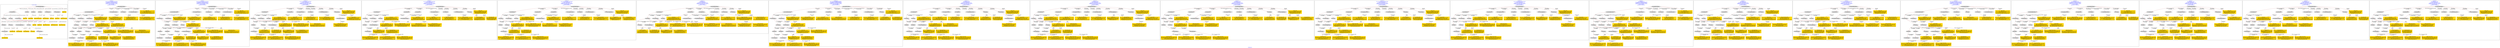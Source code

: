 digraph n0 {
fontcolor="blue"
remincross="true"
label="s02-dma.csv"
subgraph cluster_0 {
label="1-correct model"
n2[style="filled",color="white",fillcolor="lightgray",label="E12_Production1"];
n3[style="filled",color="white",fillcolor="lightgray",label="E21_Person1"];
n4[style="filled",color="white",fillcolor="lightgray",label="E55_Type2"];
n5[style="filled",color="white",fillcolor="lightgray",label="E52_Time-Span3"];
n6[style="filled",color="white",fillcolor="lightgray",label="E69_Death1"];
n7[style="filled",color="white",fillcolor="lightgray",label="E74_Group1"];
n8[style="filled",color="white",fillcolor="lightgray",label="E82_Actor_Appellation1"];
n9[style="filled",color="white",fillcolor="lightgray",label="E67_Birth1"];
n10[shape="plaintext",style="filled",fillcolor="gold",label="Artist URI"];
n11[style="filled",color="white",fillcolor="lightgray",label="E22_Man-Made_Object1"];
n12[style="filled",color="white",fillcolor="lightgray",label="E35_Title1"];
n13[style="filled",color="white",fillcolor="lightgray",label="E30_Right1"];
n14[style="filled",color="white",fillcolor="lightgray",label="E55_Type1"];
n15[style="filled",color="white",fillcolor="lightgray",label="E54_Dimension1"];
n16[style="filled",color="white",fillcolor="lightgray",label="E40_Legal_Body1"];
n17[shape="plaintext",style="filled",fillcolor="gold",label="Object_URI"];
n18[shape="plaintext",style="filled",fillcolor="gold",label="Object Rights"];
n19[shape="plaintext",style="filled",fillcolor="gold",label="Object Title"];
n20[shape="plaintext",style="filled",fillcolor="gold",label="Museum URI"];
n21[shape="plaintext",style="filled",fillcolor="gold",label="Object Link Source"];
n22[style="filled",color="white",fillcolor="lightgray",label="E52_Time-Span1"];
n23[shape="plaintext",style="filled",fillcolor="gold",label="Artist Birth Date"];
n24[style="filled",color="white",fillcolor="lightgray",label="E52_Time-Span2"];
n25[shape="plaintext",style="filled",fillcolor="gold",label="Artist Death Date"];
n26[shape="plaintext",style="filled",fillcolor="gold",label="Object Earliest Date"];
n27[shape="plaintext",style="filled",fillcolor="gold",label="Object Latest Date"];
n28[shape="plaintext",style="filled",fillcolor="gold",label="dimensions"];
n29[shape="plaintext",style="filled",fillcolor="gold",label="Object Work Type URI"];
n30[shape="plaintext",style="filled",fillcolor="gold",label="Object Work Type"];
n31[shape="plaintext",style="filled",fillcolor="gold",label="Medium URI"];
n32[shape="plaintext",style="filled",fillcolor="gold",label="Object Facet Value 1"];
n33[shape="plaintext",style="filled",fillcolor="gold",label="Nationality_URI"];
n34[shape="plaintext",style="filled",fillcolor="gold",label="Artist Nationality"];
n35[shape="plaintext",style="filled",fillcolor="gold",label="Artist Appellation"];
n36[shape="plaintext",style="filled",fillcolor="gold",label="Artist Name"];
}
subgraph cluster_1 {
label="candidate 0\nlink coherence:0.7878787878787878\nnode coherence:0.8064516129032258\nconfidence:0.5258709552124148\nmapping score:0.47351928741109583\ncost:726.019844\n-precision:0.55-recall:0.53"
n38[style="filled",color="white",fillcolor="lightgray",label="E12_Production1"];
n39[style="filled",color="white",fillcolor="lightgray",label="E21_Person1"];
n40[style="filled",color="white",fillcolor="lightgray",label="E52_Time-Span2"];
n41[style="filled",color="white",fillcolor="lightgray",label="E55_Type1"];
n42[style="filled",color="white",fillcolor="lightgray",label="E67_Birth1"];
n43[style="filled",color="white",fillcolor="lightgray",label="E69_Death1"];
n44[style="filled",color="white",fillcolor="lightgray",label="E74_Group1"];
n45[style="filled",color="white",fillcolor="lightgray",label="E82_Actor_Appellation1"];
n46[style="filled",color="white",fillcolor="lightgray",label="E22_Man-Made_Object1"];
n47[style="filled",color="white",fillcolor="lightgray",label="E54_Dimension1"];
n48[style="filled",color="white",fillcolor="lightgray",label="E8_Acquisition1"];
n49[style="filled",color="white",fillcolor="lightgray",label="E33_Linguistic_Object1"];
n50[style="filled",color="white",fillcolor="lightgray",label="E52_Time-Span1"];
n51[style="filled",color="white",fillcolor="lightgray",label="E52_Time-Span3"];
n52[style="filled",color="white",fillcolor="lightgray",label="E33_Linguistic_Object2"];
n53[style="filled",color="white",fillcolor="lightgray",label="E57_Material1"];
n54[style="filled",color="white",fillcolor="lightgray",label="E73_Information_Object1"];
n55[shape="plaintext",style="filled",fillcolor="gold",label="Object Title\n[E33_Linguistic_Object,P3_has_note,0.293]\n[E35_Title,label,0.291]\n[E73_Information_Object,P3_has_note,0.262]\n[E22_Man-Made_Object,classLink,0.154]"];
n56[shape="plaintext",style="filled",fillcolor="gold",label="Object Facet Value 1\n[E55_Type,label,0.574]\n[E29_Design_or_Procedure,P3_has_note,0.374]\n[E73_Information_Object,P3_has_note,0.027]\n[E33_Linguistic_Object,P3_has_note,0.024]"];
n57[shape="plaintext",style="filled",fillcolor="gold",label="Object_URI\n[E22_Man-Made_Object,classLink,0.885]\n[E82_Actor_Appellation,label,0.044]\n[E8_Acquisition,P3_has_note,0.036]\n[E30_Right,P3_has_note,0.036]"];
n58[shape="plaintext",style="filled",fillcolor="gold",label="Object Link Source\n[E33_Linguistic_Object,P3_has_note,0.272]\n[E8_Acquisition,P3_has_note,0.269]\n[E30_Right,P3_has_note,0.269]\n[E22_Man-Made_Object,classLink,0.19]"];
n59[shape="plaintext",style="filled",fillcolor="gold",label="Artist URI\n[E21_Person,classLink,0.448]\n[E82_Actor_Appellation,classLink,0.358]\n[E8_Acquisition,P3_has_note,0.097]\n[E30_Right,P3_has_note,0.097]"];
n60[shape="plaintext",style="filled",fillcolor="gold",label="Object Latest Date\n[E52_Time-Span,P82_at_some_time_within,0.44]\n[E52_Time-Span,P82a_begin_of_the_begin,0.26]\n[E52_Time-Span,P82b_end_of_the_end,0.208]\n[E52_Time-Span,label,0.092]"];
n61[shape="plaintext",style="filled",fillcolor="gold",label="Artist Nationality\n[E74_Group,label,0.553]\n[E74_Group,classLink,0.346]\n[E8_Acquisition,P3_has_note,0.05]\n[E30_Right,P3_has_note,0.05]"];
n62[shape="plaintext",style="filled",fillcolor="gold",label="Object Rights\n[E8_Acquisition,P3_has_note,0.365]\n[E30_Right,P3_has_note,0.365]\n[E33_Linguistic_Object,P3_has_note,0.177]\n[E22_Man-Made_Object,classLink,0.094]"];
n63[shape="plaintext",style="filled",fillcolor="gold",label="Artist Birth Date\n[E52_Time-Span,P82a_begin_of_the_begin,0.504]\n[E52_Time-Span,P82_at_some_time_within,0.433]\n[E52_Time-Span,label,0.037]\n[E52_Time-Span,P82b_end_of_the_end,0.026]"];
n64[shape="plaintext",style="filled",fillcolor="gold",label="Object Earliest Date\n[E52_Time-Span,P82_at_some_time_within,0.437]\n[E52_Time-Span,P82a_begin_of_the_begin,0.274]\n[E52_Time-Span,P82b_end_of_the_end,0.189]\n[E52_Time-Span,label,0.1]"];
n65[shape="plaintext",style="filled",fillcolor="gold",label="Museum URI\n[E82_Actor_Appellation,label,0.318]\n[E8_Acquisition,P3_has_note,0.248]\n[E30_Right,P3_has_note,0.248]\n[E35_Title,label,0.187]"];
n66[shape="plaintext",style="filled",fillcolor="gold",label="Object Work Type URI\n[E57_Material,classLink,0.329]\n[E55_Type,classLink,0.319]\n[E74_Group,classLink,0.317]\n[E73_Information_Object,P3_has_note,0.035]"];
n67[shape="plaintext",style="filled",fillcolor="gold",label="Artist Death Date\n[E52_Time-Span,P82b_end_of_the_end,0.436]\n[E52_Time-Span,P82_at_some_time_within,0.424]\n[E52_Time-Span,label,0.071]\n[E52_Time-Span,P82a_begin_of_the_begin,0.069]"];
n68[shape="plaintext",style="filled",fillcolor="gold",label="Artist Appellation\n[E82_Actor_Appellation,classLink,0.905]\n[E21_Person,classLink,0.065]\n[E8_Acquisition,P3_has_note,0.015]\n[E30_Right,P3_has_note,0.015]"];
n69[shape="plaintext",style="filled",fillcolor="gold",label="Nationality_URI\n[E74_Group,classLink,0.766]\n[E57_Material,classLink,0.086]\n[E55_Type,classLink,0.084]\n[E74_Group,label,0.064]"];
n70[shape="plaintext",style="filled",fillcolor="gold",label="Object Work Type\n[E73_Information_Object,P3_has_note,0.515]\n[E33_Linguistic_Object,P3_has_note,0.48]\n[E55_Type,label,0.003]\n[E29_Design_or_Procedure,P3_has_note,0.002]"];
n71[shape="plaintext",style="filled",fillcolor="gold",label="dimensions\n[E54_Dimension,P3_has_note,0.9]\n[E82_Actor_Appellation,label,0.082]\n[E73_Information_Object,P3_has_note,0.01]\n[E33_Linguistic_Object,P3_has_note,0.009]"];
}
subgraph cluster_2 {
label="candidate 1\nlink coherence:0.7575757575757576\nnode coherence:0.8064516129032258\nconfidence:0.5258709552124148\nmapping score:0.47351928741109583\ncost:825.029856\n-precision:0.52-recall:0.5"
n73[style="filled",color="white",fillcolor="lightgray",label="E12_Production1"];
n74[style="filled",color="white",fillcolor="lightgray",label="E21_Person1"];
n75[style="filled",color="white",fillcolor="lightgray",label="E52_Time-Span2"];
n76[style="filled",color="white",fillcolor="lightgray",label="E55_Type1"];
n77[style="filled",color="white",fillcolor="lightgray",label="E67_Birth1"];
n78[style="filled",color="white",fillcolor="lightgray",label="E69_Death1"];
n79[style="filled",color="white",fillcolor="lightgray",label="E74_Group1"];
n80[style="filled",color="white",fillcolor="lightgray",label="E82_Actor_Appellation1"];
n81[style="filled",color="white",fillcolor="lightgray",label="E22_Man-Made_Object1"];
n82[style="filled",color="white",fillcolor="lightgray",label="E8_Acquisition1"];
n83[style="filled",color="white",fillcolor="lightgray",label="E33_Linguistic_Object1"];
n84[style="filled",color="white",fillcolor="lightgray",label="E52_Time-Span1"];
n85[style="filled",color="white",fillcolor="lightgray",label="E52_Time-Span3"];
n86[style="filled",color="white",fillcolor="lightgray",label="E33_Linguistic_Object2"];
n87[style="filled",color="white",fillcolor="lightgray",label="E54_Dimension1"];
n88[style="filled",color="white",fillcolor="lightgray",label="E57_Material1"];
n89[style="filled",color="white",fillcolor="lightgray",label="E73_Information_Object1"];
n90[shape="plaintext",style="filled",fillcolor="gold",label="Object Title\n[E33_Linguistic_Object,P3_has_note,0.293]\n[E35_Title,label,0.291]\n[E73_Information_Object,P3_has_note,0.262]\n[E22_Man-Made_Object,classLink,0.154]"];
n91[shape="plaintext",style="filled",fillcolor="gold",label="Object Facet Value 1\n[E55_Type,label,0.574]\n[E29_Design_or_Procedure,P3_has_note,0.374]\n[E73_Information_Object,P3_has_note,0.027]\n[E33_Linguistic_Object,P3_has_note,0.024]"];
n92[shape="plaintext",style="filled",fillcolor="gold",label="Object_URI\n[E22_Man-Made_Object,classLink,0.885]\n[E82_Actor_Appellation,label,0.044]\n[E8_Acquisition,P3_has_note,0.036]\n[E30_Right,P3_has_note,0.036]"];
n93[shape="plaintext",style="filled",fillcolor="gold",label="Object Link Source\n[E33_Linguistic_Object,P3_has_note,0.272]\n[E8_Acquisition,P3_has_note,0.269]\n[E30_Right,P3_has_note,0.269]\n[E22_Man-Made_Object,classLink,0.19]"];
n94[shape="plaintext",style="filled",fillcolor="gold",label="Artist URI\n[E21_Person,classLink,0.448]\n[E82_Actor_Appellation,classLink,0.358]\n[E8_Acquisition,P3_has_note,0.097]\n[E30_Right,P3_has_note,0.097]"];
n95[shape="plaintext",style="filled",fillcolor="gold",label="Object Latest Date\n[E52_Time-Span,P82_at_some_time_within,0.44]\n[E52_Time-Span,P82a_begin_of_the_begin,0.26]\n[E52_Time-Span,P82b_end_of_the_end,0.208]\n[E52_Time-Span,label,0.092]"];
n96[shape="plaintext",style="filled",fillcolor="gold",label="Artist Nationality\n[E74_Group,label,0.553]\n[E74_Group,classLink,0.346]\n[E8_Acquisition,P3_has_note,0.05]\n[E30_Right,P3_has_note,0.05]"];
n97[shape="plaintext",style="filled",fillcolor="gold",label="Object Rights\n[E8_Acquisition,P3_has_note,0.365]\n[E30_Right,P3_has_note,0.365]\n[E33_Linguistic_Object,P3_has_note,0.177]\n[E22_Man-Made_Object,classLink,0.094]"];
n98[shape="plaintext",style="filled",fillcolor="gold",label="Artist Birth Date\n[E52_Time-Span,P82a_begin_of_the_begin,0.504]\n[E52_Time-Span,P82_at_some_time_within,0.433]\n[E52_Time-Span,label,0.037]\n[E52_Time-Span,P82b_end_of_the_end,0.026]"];
n99[shape="plaintext",style="filled",fillcolor="gold",label="Object Earliest Date\n[E52_Time-Span,P82_at_some_time_within,0.437]\n[E52_Time-Span,P82a_begin_of_the_begin,0.274]\n[E52_Time-Span,P82b_end_of_the_end,0.189]\n[E52_Time-Span,label,0.1]"];
n100[shape="plaintext",style="filled",fillcolor="gold",label="Museum URI\n[E82_Actor_Appellation,label,0.318]\n[E8_Acquisition,P3_has_note,0.248]\n[E30_Right,P3_has_note,0.248]\n[E35_Title,label,0.187]"];
n101[shape="plaintext",style="filled",fillcolor="gold",label="Object Work Type URI\n[E57_Material,classLink,0.329]\n[E55_Type,classLink,0.319]\n[E74_Group,classLink,0.317]\n[E73_Information_Object,P3_has_note,0.035]"];
n102[shape="plaintext",style="filled",fillcolor="gold",label="Artist Death Date\n[E52_Time-Span,P82b_end_of_the_end,0.436]\n[E52_Time-Span,P82_at_some_time_within,0.424]\n[E52_Time-Span,label,0.071]\n[E52_Time-Span,P82a_begin_of_the_begin,0.069]"];
n103[shape="plaintext",style="filled",fillcolor="gold",label="Artist Appellation\n[E82_Actor_Appellation,classLink,0.905]\n[E21_Person,classLink,0.065]\n[E8_Acquisition,P3_has_note,0.015]\n[E30_Right,P3_has_note,0.015]"];
n104[shape="plaintext",style="filled",fillcolor="gold",label="Nationality_URI\n[E74_Group,classLink,0.766]\n[E57_Material,classLink,0.086]\n[E55_Type,classLink,0.084]\n[E74_Group,label,0.064]"];
n105[shape="plaintext",style="filled",fillcolor="gold",label="Object Work Type\n[E73_Information_Object,P3_has_note,0.515]\n[E33_Linguistic_Object,P3_has_note,0.48]\n[E55_Type,label,0.003]\n[E29_Design_or_Procedure,P3_has_note,0.002]"];
n106[shape="plaintext",style="filled",fillcolor="gold",label="dimensions\n[E54_Dimension,P3_has_note,0.9]\n[E82_Actor_Appellation,label,0.082]\n[E73_Information_Object,P3_has_note,0.01]\n[E33_Linguistic_Object,P3_has_note,0.009]"];
}
subgraph cluster_3 {
label="candidate 10\nlink coherence:0.7096774193548387\nnode coherence:0.8\nconfidence:0.5258709552124148\nmapping score:0.4811726713453148\ncost:922.049881\n-precision:0.52-recall:0.47"
n108[style="filled",color="white",fillcolor="lightgray",label="E12_Production1"];
n109[style="filled",color="white",fillcolor="lightgray",label="E21_Person1"];
n110[style="filled",color="white",fillcolor="lightgray",label="E52_Time-Span2"];
n111[style="filled",color="white",fillcolor="lightgray",label="E55_Type1"];
n112[style="filled",color="white",fillcolor="lightgray",label="E67_Birth1"];
n113[style="filled",color="white",fillcolor="lightgray",label="E74_Group1"];
n114[style="filled",color="white",fillcolor="lightgray",label="E82_Actor_Appellation1"];
n115[style="filled",color="white",fillcolor="lightgray",label="E22_Man-Made_Object1"];
n116[style="filled",color="white",fillcolor="lightgray",label="E54_Dimension1"];
n117[style="filled",color="white",fillcolor="lightgray",label="E52_Time-Span1"];
n118[style="filled",color="white",fillcolor="lightgray",label="E33_Linguistic_Object1"];
n119[style="filled",color="white",fillcolor="lightgray",label="E57_Material1"];
n120[style="filled",color="white",fillcolor="lightgray",label="E73_Information_Object1"];
n121[style="filled",color="white",fillcolor="lightgray",label="E8_Acquisition1"];
n122[style="filled",color="white",fillcolor="lightgray",label="E33_Linguistic_Object2"];
n123[shape="plaintext",style="filled",fillcolor="gold",label="Object Title\n[E33_Linguistic_Object,P3_has_note,0.293]\n[E35_Title,label,0.291]\n[E73_Information_Object,P3_has_note,0.262]\n[E22_Man-Made_Object,classLink,0.154]"];
n124[shape="plaintext",style="filled",fillcolor="gold",label="Object Facet Value 1\n[E55_Type,label,0.574]\n[E29_Design_or_Procedure,P3_has_note,0.374]\n[E73_Information_Object,P3_has_note,0.027]\n[E33_Linguistic_Object,P3_has_note,0.024]"];
n125[shape="plaintext",style="filled",fillcolor="gold",label="Object_URI\n[E22_Man-Made_Object,classLink,0.885]\n[E82_Actor_Appellation,label,0.044]\n[E8_Acquisition,P3_has_note,0.036]\n[E30_Right,P3_has_note,0.036]"];
n126[shape="plaintext",style="filled",fillcolor="gold",label="Object Link Source\n[E33_Linguistic_Object,P3_has_note,0.272]\n[E8_Acquisition,P3_has_note,0.269]\n[E30_Right,P3_has_note,0.269]\n[E22_Man-Made_Object,classLink,0.19]"];
n127[shape="plaintext",style="filled",fillcolor="gold",label="Artist URI\n[E21_Person,classLink,0.448]\n[E82_Actor_Appellation,classLink,0.358]\n[E8_Acquisition,P3_has_note,0.097]\n[E30_Right,P3_has_note,0.097]"];
n128[shape="plaintext",style="filled",fillcolor="gold",label="Artist Nationality\n[E74_Group,label,0.553]\n[E74_Group,classLink,0.346]\n[E8_Acquisition,P3_has_note,0.05]\n[E30_Right,P3_has_note,0.05]"];
n129[shape="plaintext",style="filled",fillcolor="gold",label="Object Rights\n[E8_Acquisition,P3_has_note,0.365]\n[E30_Right,P3_has_note,0.365]\n[E33_Linguistic_Object,P3_has_note,0.177]\n[E22_Man-Made_Object,classLink,0.094]"];
n130[shape="plaintext",style="filled",fillcolor="gold",label="Artist Birth Date\n[E52_Time-Span,P82a_begin_of_the_begin,0.504]\n[E52_Time-Span,P82_at_some_time_within,0.433]\n[E52_Time-Span,label,0.037]\n[E52_Time-Span,P82b_end_of_the_end,0.026]"];
n131[shape="plaintext",style="filled",fillcolor="gold",label="Object Latest Date\n[E52_Time-Span,P82_at_some_time_within,0.44]\n[E52_Time-Span,P82a_begin_of_the_begin,0.26]\n[E52_Time-Span,P82b_end_of_the_end,0.208]\n[E52_Time-Span,label,0.092]"];
n132[shape="plaintext",style="filled",fillcolor="gold",label="Museum URI\n[E82_Actor_Appellation,label,0.318]\n[E8_Acquisition,P3_has_note,0.248]\n[E30_Right,P3_has_note,0.248]\n[E35_Title,label,0.187]"];
n133[shape="plaintext",style="filled",fillcolor="gold",label="Object Work Type URI\n[E57_Material,classLink,0.329]\n[E55_Type,classLink,0.319]\n[E74_Group,classLink,0.317]\n[E73_Information_Object,P3_has_note,0.035]"];
n134[shape="plaintext",style="filled",fillcolor="gold",label="Artist Death Date\n[E52_Time-Span,P82b_end_of_the_end,0.436]\n[E52_Time-Span,P82_at_some_time_within,0.424]\n[E52_Time-Span,label,0.071]\n[E52_Time-Span,P82a_begin_of_the_begin,0.069]"];
n135[shape="plaintext",style="filled",fillcolor="gold",label="Artist Appellation\n[E82_Actor_Appellation,classLink,0.905]\n[E21_Person,classLink,0.065]\n[E8_Acquisition,P3_has_note,0.015]\n[E30_Right,P3_has_note,0.015]"];
n136[shape="plaintext",style="filled",fillcolor="gold",label="Nationality_URI\n[E74_Group,classLink,0.766]\n[E57_Material,classLink,0.086]\n[E55_Type,classLink,0.084]\n[E74_Group,label,0.064]"];
n137[shape="plaintext",style="filled",fillcolor="gold",label="Object Earliest Date\n[E52_Time-Span,P82_at_some_time_within,0.437]\n[E52_Time-Span,P82a_begin_of_the_begin,0.274]\n[E52_Time-Span,P82b_end_of_the_end,0.189]\n[E52_Time-Span,label,0.1]"];
n138[shape="plaintext",style="filled",fillcolor="gold",label="Object Work Type\n[E73_Information_Object,P3_has_note,0.515]\n[E33_Linguistic_Object,P3_has_note,0.48]\n[E55_Type,label,0.003]\n[E29_Design_or_Procedure,P3_has_note,0.002]"];
n139[shape="plaintext",style="filled",fillcolor="gold",label="dimensions\n[E54_Dimension,P3_has_note,0.9]\n[E82_Actor_Appellation,label,0.082]\n[E73_Information_Object,P3_has_note,0.01]\n[E33_Linguistic_Object,P3_has_note,0.009]"];
}
subgraph cluster_4 {
label="candidate 11\nlink coherence:0.7096774193548387\nnode coherence:0.8\nconfidence:0.5258709552124148\nmapping score:0.4811726713453148\ncost:922.049891\n-precision:0.48-recall:0.44"
n141[style="filled",color="white",fillcolor="lightgray",label="E12_Production1"];
n142[style="filled",color="white",fillcolor="lightgray",label="E21_Person1"];
n143[style="filled",color="white",fillcolor="lightgray",label="E52_Time-Span2"];
n144[style="filled",color="white",fillcolor="lightgray",label="E55_Type1"];
n145[style="filled",color="white",fillcolor="lightgray",label="E67_Birth1"];
n146[style="filled",color="white",fillcolor="lightgray",label="E82_Actor_Appellation1"];
n147[style="filled",color="white",fillcolor="lightgray",label="E22_Man-Made_Object1"];
n148[style="filled",color="white",fillcolor="lightgray",label="E54_Dimension1"];
n149[style="filled",color="white",fillcolor="lightgray",label="E8_Acquisition1"];
n150[style="filled",color="white",fillcolor="lightgray",label="E52_Time-Span1"];
n151[style="filled",color="white",fillcolor="lightgray",label="E33_Linguistic_Object1"];
n152[style="filled",color="white",fillcolor="lightgray",label="E57_Material1"];
n153[style="filled",color="white",fillcolor="lightgray",label="E73_Information_Object1"];
n154[style="filled",color="white",fillcolor="lightgray",label="E74_Group1"];
n155[style="filled",color="white",fillcolor="lightgray",label="E33_Linguistic_Object2"];
n156[shape="plaintext",style="filled",fillcolor="gold",label="Object Title\n[E33_Linguistic_Object,P3_has_note,0.293]\n[E35_Title,label,0.291]\n[E73_Information_Object,P3_has_note,0.262]\n[E22_Man-Made_Object,classLink,0.154]"];
n157[shape="plaintext",style="filled",fillcolor="gold",label="Object Facet Value 1\n[E55_Type,label,0.574]\n[E29_Design_or_Procedure,P3_has_note,0.374]\n[E73_Information_Object,P3_has_note,0.027]\n[E33_Linguistic_Object,P3_has_note,0.024]"];
n158[shape="plaintext",style="filled",fillcolor="gold",label="Object_URI\n[E22_Man-Made_Object,classLink,0.885]\n[E82_Actor_Appellation,label,0.044]\n[E8_Acquisition,P3_has_note,0.036]\n[E30_Right,P3_has_note,0.036]"];
n159[shape="plaintext",style="filled",fillcolor="gold",label="Object Link Source\n[E33_Linguistic_Object,P3_has_note,0.272]\n[E8_Acquisition,P3_has_note,0.269]\n[E30_Right,P3_has_note,0.269]\n[E22_Man-Made_Object,classLink,0.19]"];
n160[shape="plaintext",style="filled",fillcolor="gold",label="Artist URI\n[E21_Person,classLink,0.448]\n[E82_Actor_Appellation,classLink,0.358]\n[E8_Acquisition,P3_has_note,0.097]\n[E30_Right,P3_has_note,0.097]"];
n161[shape="plaintext",style="filled",fillcolor="gold",label="Artist Nationality\n[E74_Group,label,0.553]\n[E74_Group,classLink,0.346]\n[E8_Acquisition,P3_has_note,0.05]\n[E30_Right,P3_has_note,0.05]"];
n162[shape="plaintext",style="filled",fillcolor="gold",label="Object Rights\n[E8_Acquisition,P3_has_note,0.365]\n[E30_Right,P3_has_note,0.365]\n[E33_Linguistic_Object,P3_has_note,0.177]\n[E22_Man-Made_Object,classLink,0.094]"];
n163[shape="plaintext",style="filled",fillcolor="gold",label="Artist Birth Date\n[E52_Time-Span,P82a_begin_of_the_begin,0.504]\n[E52_Time-Span,P82_at_some_time_within,0.433]\n[E52_Time-Span,label,0.037]\n[E52_Time-Span,P82b_end_of_the_end,0.026]"];
n164[shape="plaintext",style="filled",fillcolor="gold",label="Object Latest Date\n[E52_Time-Span,P82_at_some_time_within,0.44]\n[E52_Time-Span,P82a_begin_of_the_begin,0.26]\n[E52_Time-Span,P82b_end_of_the_end,0.208]\n[E52_Time-Span,label,0.092]"];
n165[shape="plaintext",style="filled",fillcolor="gold",label="Museum URI\n[E82_Actor_Appellation,label,0.318]\n[E8_Acquisition,P3_has_note,0.248]\n[E30_Right,P3_has_note,0.248]\n[E35_Title,label,0.187]"];
n166[shape="plaintext",style="filled",fillcolor="gold",label="Object Work Type URI\n[E57_Material,classLink,0.329]\n[E55_Type,classLink,0.319]\n[E74_Group,classLink,0.317]\n[E73_Information_Object,P3_has_note,0.035]"];
n167[shape="plaintext",style="filled",fillcolor="gold",label="Artist Death Date\n[E52_Time-Span,P82b_end_of_the_end,0.436]\n[E52_Time-Span,P82_at_some_time_within,0.424]\n[E52_Time-Span,label,0.071]\n[E52_Time-Span,P82a_begin_of_the_begin,0.069]"];
n168[shape="plaintext",style="filled",fillcolor="gold",label="Artist Appellation\n[E82_Actor_Appellation,classLink,0.905]\n[E21_Person,classLink,0.065]\n[E8_Acquisition,P3_has_note,0.015]\n[E30_Right,P3_has_note,0.015]"];
n169[shape="plaintext",style="filled",fillcolor="gold",label="Nationality_URI\n[E74_Group,classLink,0.766]\n[E57_Material,classLink,0.086]\n[E55_Type,classLink,0.084]\n[E74_Group,label,0.064]"];
n170[shape="plaintext",style="filled",fillcolor="gold",label="Object Earliest Date\n[E52_Time-Span,P82_at_some_time_within,0.437]\n[E52_Time-Span,P82a_begin_of_the_begin,0.274]\n[E52_Time-Span,P82b_end_of_the_end,0.189]\n[E52_Time-Span,label,0.1]"];
n171[shape="plaintext",style="filled",fillcolor="gold",label="Object Work Type\n[E73_Information_Object,P3_has_note,0.515]\n[E33_Linguistic_Object,P3_has_note,0.48]\n[E55_Type,label,0.003]\n[E29_Design_or_Procedure,P3_has_note,0.002]"];
n172[shape="plaintext",style="filled",fillcolor="gold",label="dimensions\n[E54_Dimension,P3_has_note,0.9]\n[E82_Actor_Appellation,label,0.082]\n[E73_Information_Object,P3_has_note,0.01]\n[E33_Linguistic_Object,P3_has_note,0.009]"];
}
subgraph cluster_5 {
label="candidate 12\nlink coherence:0.7096774193548387\nnode coherence:0.8\nconfidence:0.5258709552124148\nmapping score:0.4811726713453148\ncost:922.049901\n-precision:0.48-recall:0.44"
n174[style="filled",color="white",fillcolor="lightgray",label="E12_Production1"];
n175[style="filled",color="white",fillcolor="lightgray",label="E21_Person1"];
n176[style="filled",color="white",fillcolor="lightgray",label="E52_Time-Span2"];
n177[style="filled",color="white",fillcolor="lightgray",label="E55_Type1"];
n178[style="filled",color="white",fillcolor="lightgray",label="E67_Birth1"];
n179[style="filled",color="white",fillcolor="lightgray",label="E74_Group1"];
n180[style="filled",color="white",fillcolor="lightgray",label="E22_Man-Made_Object1"];
n181[style="filled",color="white",fillcolor="lightgray",label="E54_Dimension1"];
n182[style="filled",color="white",fillcolor="lightgray",label="E8_Acquisition1"];
n183[style="filled",color="white",fillcolor="lightgray",label="E52_Time-Span1"];
n184[style="filled",color="white",fillcolor="lightgray",label="E33_Linguistic_Object1"];
n185[style="filled",color="white",fillcolor="lightgray",label="E57_Material1"];
n186[style="filled",color="white",fillcolor="lightgray",label="E73_Information_Object1"];
n187[style="filled",color="white",fillcolor="lightgray",label="E82_Actor_Appellation1"];
n188[style="filled",color="white",fillcolor="lightgray",label="E33_Linguistic_Object2"];
n189[shape="plaintext",style="filled",fillcolor="gold",label="Object Title\n[E33_Linguistic_Object,P3_has_note,0.293]\n[E35_Title,label,0.291]\n[E73_Information_Object,P3_has_note,0.262]\n[E22_Man-Made_Object,classLink,0.154]"];
n190[shape="plaintext",style="filled",fillcolor="gold",label="Object Facet Value 1\n[E55_Type,label,0.574]\n[E29_Design_or_Procedure,P3_has_note,0.374]\n[E73_Information_Object,P3_has_note,0.027]\n[E33_Linguistic_Object,P3_has_note,0.024]"];
n191[shape="plaintext",style="filled",fillcolor="gold",label="Object_URI\n[E22_Man-Made_Object,classLink,0.885]\n[E82_Actor_Appellation,label,0.044]\n[E8_Acquisition,P3_has_note,0.036]\n[E30_Right,P3_has_note,0.036]"];
n192[shape="plaintext",style="filled",fillcolor="gold",label="Object Link Source\n[E33_Linguistic_Object,P3_has_note,0.272]\n[E8_Acquisition,P3_has_note,0.269]\n[E30_Right,P3_has_note,0.269]\n[E22_Man-Made_Object,classLink,0.19]"];
n193[shape="plaintext",style="filled",fillcolor="gold",label="Artist URI\n[E21_Person,classLink,0.448]\n[E82_Actor_Appellation,classLink,0.358]\n[E8_Acquisition,P3_has_note,0.097]\n[E30_Right,P3_has_note,0.097]"];
n194[shape="plaintext",style="filled",fillcolor="gold",label="Artist Nationality\n[E74_Group,label,0.553]\n[E74_Group,classLink,0.346]\n[E8_Acquisition,P3_has_note,0.05]\n[E30_Right,P3_has_note,0.05]"];
n195[shape="plaintext",style="filled",fillcolor="gold",label="Object Rights\n[E8_Acquisition,P3_has_note,0.365]\n[E30_Right,P3_has_note,0.365]\n[E33_Linguistic_Object,P3_has_note,0.177]\n[E22_Man-Made_Object,classLink,0.094]"];
n196[shape="plaintext",style="filled",fillcolor="gold",label="Artist Birth Date\n[E52_Time-Span,P82a_begin_of_the_begin,0.504]\n[E52_Time-Span,P82_at_some_time_within,0.433]\n[E52_Time-Span,label,0.037]\n[E52_Time-Span,P82b_end_of_the_end,0.026]"];
n197[shape="plaintext",style="filled",fillcolor="gold",label="Object Latest Date\n[E52_Time-Span,P82_at_some_time_within,0.44]\n[E52_Time-Span,P82a_begin_of_the_begin,0.26]\n[E52_Time-Span,P82b_end_of_the_end,0.208]\n[E52_Time-Span,label,0.092]"];
n198[shape="plaintext",style="filled",fillcolor="gold",label="Museum URI\n[E82_Actor_Appellation,label,0.318]\n[E8_Acquisition,P3_has_note,0.248]\n[E30_Right,P3_has_note,0.248]\n[E35_Title,label,0.187]"];
n199[shape="plaintext",style="filled",fillcolor="gold",label="Object Work Type URI\n[E57_Material,classLink,0.329]\n[E55_Type,classLink,0.319]\n[E74_Group,classLink,0.317]\n[E73_Information_Object,P3_has_note,0.035]"];
n200[shape="plaintext",style="filled",fillcolor="gold",label="Artist Death Date\n[E52_Time-Span,P82b_end_of_the_end,0.436]\n[E52_Time-Span,P82_at_some_time_within,0.424]\n[E52_Time-Span,label,0.071]\n[E52_Time-Span,P82a_begin_of_the_begin,0.069]"];
n201[shape="plaintext",style="filled",fillcolor="gold",label="Artist Appellation\n[E82_Actor_Appellation,classLink,0.905]\n[E21_Person,classLink,0.065]\n[E8_Acquisition,P3_has_note,0.015]\n[E30_Right,P3_has_note,0.015]"];
n202[shape="plaintext",style="filled",fillcolor="gold",label="Nationality_URI\n[E74_Group,classLink,0.766]\n[E57_Material,classLink,0.086]\n[E55_Type,classLink,0.084]\n[E74_Group,label,0.064]"];
n203[shape="plaintext",style="filled",fillcolor="gold",label="Object Earliest Date\n[E52_Time-Span,P82_at_some_time_within,0.437]\n[E52_Time-Span,P82a_begin_of_the_begin,0.274]\n[E52_Time-Span,P82b_end_of_the_end,0.189]\n[E52_Time-Span,label,0.1]"];
n204[shape="plaintext",style="filled",fillcolor="gold",label="Object Work Type\n[E73_Information_Object,P3_has_note,0.515]\n[E33_Linguistic_Object,P3_has_note,0.48]\n[E55_Type,label,0.003]\n[E29_Design_or_Procedure,P3_has_note,0.002]"];
n205[shape="plaintext",style="filled",fillcolor="gold",label="dimensions\n[E54_Dimension,P3_has_note,0.9]\n[E82_Actor_Appellation,label,0.082]\n[E73_Information_Object,P3_has_note,0.01]\n[E33_Linguistic_Object,P3_has_note,0.009]"];
}
subgraph cluster_6 {
label="candidate 13\nlink coherence:0.7\nnode coherence:0.8\nconfidence:0.5258709552124148\nmapping score:0.4811726713453148\ncost:921.049911\n-precision:0.47-recall:0.41"
n207[style="filled",color="white",fillcolor="lightgray",label="E12_Production1"];
n208[style="filled",color="white",fillcolor="lightgray",label="E21_Person1"];
n209[style="filled",color="white",fillcolor="lightgray",label="E52_Time-Span2"];
n210[style="filled",color="white",fillcolor="lightgray",label="E55_Type1"];
n211[style="filled",color="white",fillcolor="lightgray",label="E74_Group1"];
n212[style="filled",color="white",fillcolor="lightgray",label="E82_Actor_Appellation1"];
n213[style="filled",color="white",fillcolor="lightgray",label="E22_Man-Made_Object1"];
n214[style="filled",color="white",fillcolor="lightgray",label="E54_Dimension1"];
n215[style="filled",color="white",fillcolor="lightgray",label="E8_Acquisition1"];
n216[style="filled",color="white",fillcolor="lightgray",label="E33_Linguistic_Object1"];
n217[style="filled",color="white",fillcolor="lightgray",label="E52_Time-Span3"];
n218[style="filled",color="white",fillcolor="lightgray",label="E57_Material1"];
n219[style="filled",color="white",fillcolor="lightgray",label="E33_Linguistic_Object2"];
n220[style="filled",color="white",fillcolor="lightgray",label="E73_Information_Object1"];
n221[shape="plaintext",style="filled",fillcolor="gold",label="Object Title\n[E33_Linguistic_Object,P3_has_note,0.293]\n[E35_Title,label,0.291]\n[E73_Information_Object,P3_has_note,0.262]\n[E22_Man-Made_Object,classLink,0.154]"];
n222[shape="plaintext",style="filled",fillcolor="gold",label="Object Facet Value 1\n[E55_Type,label,0.574]\n[E29_Design_or_Procedure,P3_has_note,0.374]\n[E73_Information_Object,P3_has_note,0.027]\n[E33_Linguistic_Object,P3_has_note,0.024]"];
n223[shape="plaintext",style="filled",fillcolor="gold",label="Object_URI\n[E22_Man-Made_Object,classLink,0.885]\n[E82_Actor_Appellation,label,0.044]\n[E8_Acquisition,P3_has_note,0.036]\n[E30_Right,P3_has_note,0.036]"];
n224[shape="plaintext",style="filled",fillcolor="gold",label="Object Link Source\n[E33_Linguistic_Object,P3_has_note,0.272]\n[E8_Acquisition,P3_has_note,0.269]\n[E30_Right,P3_has_note,0.269]\n[E22_Man-Made_Object,classLink,0.19]"];
n225[shape="plaintext",style="filled",fillcolor="gold",label="Artist Death Date\n[E52_Time-Span,P82b_end_of_the_end,0.436]\n[E52_Time-Span,P82_at_some_time_within,0.424]\n[E52_Time-Span,label,0.071]\n[E52_Time-Span,P82a_begin_of_the_begin,0.069]"];
n226[shape="plaintext",style="filled",fillcolor="gold",label="Artist URI\n[E21_Person,classLink,0.448]\n[E82_Actor_Appellation,classLink,0.358]\n[E8_Acquisition,P3_has_note,0.097]\n[E30_Right,P3_has_note,0.097]"];
n227[shape="plaintext",style="filled",fillcolor="gold",label="Object Latest Date\n[E52_Time-Span,P82_at_some_time_within,0.44]\n[E52_Time-Span,P82a_begin_of_the_begin,0.26]\n[E52_Time-Span,P82b_end_of_the_end,0.208]\n[E52_Time-Span,label,0.092]"];
n228[shape="plaintext",style="filled",fillcolor="gold",label="Artist Nationality\n[E74_Group,label,0.553]\n[E74_Group,classLink,0.346]\n[E8_Acquisition,P3_has_note,0.05]\n[E30_Right,P3_has_note,0.05]"];
n229[shape="plaintext",style="filled",fillcolor="gold",label="Object Rights\n[E8_Acquisition,P3_has_note,0.365]\n[E30_Right,P3_has_note,0.365]\n[E33_Linguistic_Object,P3_has_note,0.177]\n[E22_Man-Made_Object,classLink,0.094]"];
n230[shape="plaintext",style="filled",fillcolor="gold",label="Object Earliest Date\n[E52_Time-Span,P82_at_some_time_within,0.437]\n[E52_Time-Span,P82a_begin_of_the_begin,0.274]\n[E52_Time-Span,P82b_end_of_the_end,0.189]\n[E52_Time-Span,label,0.1]"];
n231[shape="plaintext",style="filled",fillcolor="gold",label="Museum URI\n[E82_Actor_Appellation,label,0.318]\n[E8_Acquisition,P3_has_note,0.248]\n[E30_Right,P3_has_note,0.248]\n[E35_Title,label,0.187]"];
n232[shape="plaintext",style="filled",fillcolor="gold",label="Object Work Type URI\n[E57_Material,classLink,0.329]\n[E55_Type,classLink,0.319]\n[E74_Group,classLink,0.317]\n[E73_Information_Object,P3_has_note,0.035]"];
n233[shape="plaintext",style="filled",fillcolor="gold",label="Artist Appellation\n[E82_Actor_Appellation,classLink,0.905]\n[E21_Person,classLink,0.065]\n[E8_Acquisition,P3_has_note,0.015]\n[E30_Right,P3_has_note,0.015]"];
n234[shape="plaintext",style="filled",fillcolor="gold",label="Nationality_URI\n[E74_Group,classLink,0.766]\n[E57_Material,classLink,0.086]\n[E55_Type,classLink,0.084]\n[E74_Group,label,0.064]"];
n235[shape="plaintext",style="filled",fillcolor="gold",label="Artist Birth Date\n[E52_Time-Span,P82a_begin_of_the_begin,0.504]\n[E52_Time-Span,P82_at_some_time_within,0.433]\n[E52_Time-Span,label,0.037]\n[E52_Time-Span,P82b_end_of_the_end,0.026]"];
n236[shape="plaintext",style="filled",fillcolor="gold",label="Object Work Type\n[E73_Information_Object,P3_has_note,0.515]\n[E33_Linguistic_Object,P3_has_note,0.48]\n[E55_Type,label,0.003]\n[E29_Design_or_Procedure,P3_has_note,0.002]"];
n237[shape="plaintext",style="filled",fillcolor="gold",label="dimensions\n[E54_Dimension,P3_has_note,0.9]\n[E82_Actor_Appellation,label,0.082]\n[E73_Information_Object,P3_has_note,0.01]\n[E33_Linguistic_Object,P3_has_note,0.009]"];
}
subgraph cluster_7 {
label="candidate 14\nlink coherence:0.696969696969697\nnode coherence:0.8064516129032258\nconfidence:0.5258709552124148\nmapping score:0.47351928741109583\ncost:1023.049881\n-precision:0.45-recall:0.44"
n239[style="filled",color="white",fillcolor="lightgray",label="E12_Production1"];
n240[style="filled",color="white",fillcolor="lightgray",label="E21_Person1"];
n241[style="filled",color="white",fillcolor="lightgray",label="E52_Time-Span2"];
n242[style="filled",color="white",fillcolor="lightgray",label="E67_Birth1"];
n243[style="filled",color="white",fillcolor="lightgray",label="E69_Death1"];
n244[style="filled",color="white",fillcolor="lightgray",label="E82_Actor_Appellation1"];
n245[style="filled",color="white",fillcolor="lightgray",label="E22_Man-Made_Object1"];
n246[style="filled",color="white",fillcolor="lightgray",label="E8_Acquisition1"];
n247[style="filled",color="white",fillcolor="lightgray",label="E33_Linguistic_Object1"];
n248[style="filled",color="white",fillcolor="lightgray",label="E52_Time-Span1"];
n249[style="filled",color="white",fillcolor="lightgray",label="E52_Time-Span3"];
n250[style="filled",color="white",fillcolor="lightgray",label="E33_Linguistic_Object2"];
n251[style="filled",color="white",fillcolor="lightgray",label="E54_Dimension1"];
n252[style="filled",color="white",fillcolor="lightgray",label="E55_Type1"];
n253[style="filled",color="white",fillcolor="lightgray",label="E57_Material1"];
n254[style="filled",color="white",fillcolor="lightgray",label="E73_Information_Object1"];
n255[style="filled",color="white",fillcolor="lightgray",label="E74_Group1"];
n256[shape="plaintext",style="filled",fillcolor="gold",label="Object Title\n[E33_Linguistic_Object,P3_has_note,0.293]\n[E35_Title,label,0.291]\n[E73_Information_Object,P3_has_note,0.262]\n[E22_Man-Made_Object,classLink,0.154]"];
n257[shape="plaintext",style="filled",fillcolor="gold",label="Object Facet Value 1\n[E55_Type,label,0.574]\n[E29_Design_or_Procedure,P3_has_note,0.374]\n[E73_Information_Object,P3_has_note,0.027]\n[E33_Linguistic_Object,P3_has_note,0.024]"];
n258[shape="plaintext",style="filled",fillcolor="gold",label="Object_URI\n[E22_Man-Made_Object,classLink,0.885]\n[E82_Actor_Appellation,label,0.044]\n[E8_Acquisition,P3_has_note,0.036]\n[E30_Right,P3_has_note,0.036]"];
n259[shape="plaintext",style="filled",fillcolor="gold",label="Object Link Source\n[E33_Linguistic_Object,P3_has_note,0.272]\n[E8_Acquisition,P3_has_note,0.269]\n[E30_Right,P3_has_note,0.269]\n[E22_Man-Made_Object,classLink,0.19]"];
n260[shape="plaintext",style="filled",fillcolor="gold",label="Artist URI\n[E21_Person,classLink,0.448]\n[E82_Actor_Appellation,classLink,0.358]\n[E8_Acquisition,P3_has_note,0.097]\n[E30_Right,P3_has_note,0.097]"];
n261[shape="plaintext",style="filled",fillcolor="gold",label="Object Latest Date\n[E52_Time-Span,P82_at_some_time_within,0.44]\n[E52_Time-Span,P82a_begin_of_the_begin,0.26]\n[E52_Time-Span,P82b_end_of_the_end,0.208]\n[E52_Time-Span,label,0.092]"];
n262[shape="plaintext",style="filled",fillcolor="gold",label="Artist Nationality\n[E74_Group,label,0.553]\n[E74_Group,classLink,0.346]\n[E8_Acquisition,P3_has_note,0.05]\n[E30_Right,P3_has_note,0.05]"];
n263[shape="plaintext",style="filled",fillcolor="gold",label="Object Rights\n[E8_Acquisition,P3_has_note,0.365]\n[E30_Right,P3_has_note,0.365]\n[E33_Linguistic_Object,P3_has_note,0.177]\n[E22_Man-Made_Object,classLink,0.094]"];
n264[shape="plaintext",style="filled",fillcolor="gold",label="Artist Birth Date\n[E52_Time-Span,P82a_begin_of_the_begin,0.504]\n[E52_Time-Span,P82_at_some_time_within,0.433]\n[E52_Time-Span,label,0.037]\n[E52_Time-Span,P82b_end_of_the_end,0.026]"];
n265[shape="plaintext",style="filled",fillcolor="gold",label="Object Earliest Date\n[E52_Time-Span,P82_at_some_time_within,0.437]\n[E52_Time-Span,P82a_begin_of_the_begin,0.274]\n[E52_Time-Span,P82b_end_of_the_end,0.189]\n[E52_Time-Span,label,0.1]"];
n266[shape="plaintext",style="filled",fillcolor="gold",label="Museum URI\n[E82_Actor_Appellation,label,0.318]\n[E8_Acquisition,P3_has_note,0.248]\n[E30_Right,P3_has_note,0.248]\n[E35_Title,label,0.187]"];
n267[shape="plaintext",style="filled",fillcolor="gold",label="Object Work Type URI\n[E57_Material,classLink,0.329]\n[E55_Type,classLink,0.319]\n[E74_Group,classLink,0.317]\n[E73_Information_Object,P3_has_note,0.035]"];
n268[shape="plaintext",style="filled",fillcolor="gold",label="Artist Death Date\n[E52_Time-Span,P82b_end_of_the_end,0.436]\n[E52_Time-Span,P82_at_some_time_within,0.424]\n[E52_Time-Span,label,0.071]\n[E52_Time-Span,P82a_begin_of_the_begin,0.069]"];
n269[shape="plaintext",style="filled",fillcolor="gold",label="Artist Appellation\n[E82_Actor_Appellation,classLink,0.905]\n[E21_Person,classLink,0.065]\n[E8_Acquisition,P3_has_note,0.015]\n[E30_Right,P3_has_note,0.015]"];
n270[shape="plaintext",style="filled",fillcolor="gold",label="Nationality_URI\n[E74_Group,classLink,0.766]\n[E57_Material,classLink,0.086]\n[E55_Type,classLink,0.084]\n[E74_Group,label,0.064]"];
n271[shape="plaintext",style="filled",fillcolor="gold",label="Object Work Type\n[E73_Information_Object,P3_has_note,0.515]\n[E33_Linguistic_Object,P3_has_note,0.48]\n[E55_Type,label,0.003]\n[E29_Design_or_Procedure,P3_has_note,0.002]"];
n272[shape="plaintext",style="filled",fillcolor="gold",label="dimensions\n[E54_Dimension,P3_has_note,0.9]\n[E82_Actor_Appellation,label,0.082]\n[E73_Information_Object,P3_has_note,0.01]\n[E33_Linguistic_Object,P3_has_note,0.009]"];
}
subgraph cluster_8 {
label="candidate 15\nlink coherence:0.6875\nnode coherence:0.8\nconfidence:0.5258709552124148\nmapping score:0.4811726713453148\ncost:1022.059873\n-precision:0.47-recall:0.44"
n274[style="filled",color="white",fillcolor="lightgray",label="E12_Production1"];
n275[style="filled",color="white",fillcolor="lightgray",label="E21_Person1"];
n276[style="filled",color="white",fillcolor="lightgray",label="E55_Type1"];
n277[style="filled",color="white",fillcolor="lightgray",label="E67_Birth1"];
n278[style="filled",color="white",fillcolor="lightgray",label="E69_Death1"];
n279[style="filled",color="white",fillcolor="lightgray",label="E82_Actor_Appellation1"];
n280[style="filled",color="white",fillcolor="lightgray",label="E22_Man-Made_Object1"];
n281[style="filled",color="white",fillcolor="lightgray",label="E54_Dimension1"];
n282[style="filled",color="white",fillcolor="lightgray",label="E52_Time-Span1"];
n283[style="filled",color="white",fillcolor="lightgray",label="E52_Time-Span3"];
n284[style="filled",color="white",fillcolor="lightgray",label="E33_Linguistic_Object1"];
n285[style="filled",color="white",fillcolor="lightgray",label="E57_Material1"];
n286[style="filled",color="white",fillcolor="lightgray",label="E73_Information_Object1"];
n287[style="filled",color="white",fillcolor="lightgray",label="E74_Group1"];
n288[style="filled",color="white",fillcolor="lightgray",label="E8_Acquisition1"];
n289[style="filled",color="white",fillcolor="lightgray",label="E33_Linguistic_Object2"];
n290[shape="plaintext",style="filled",fillcolor="gold",label="Object Title\n[E33_Linguistic_Object,P3_has_note,0.293]\n[E35_Title,label,0.291]\n[E73_Information_Object,P3_has_note,0.262]\n[E22_Man-Made_Object,classLink,0.154]"];
n291[shape="plaintext",style="filled",fillcolor="gold",label="Object Facet Value 1\n[E55_Type,label,0.574]\n[E29_Design_or_Procedure,P3_has_note,0.374]\n[E73_Information_Object,P3_has_note,0.027]\n[E33_Linguistic_Object,P3_has_note,0.024]"];
n292[shape="plaintext",style="filled",fillcolor="gold",label="Object_URI\n[E22_Man-Made_Object,classLink,0.885]\n[E82_Actor_Appellation,label,0.044]\n[E8_Acquisition,P3_has_note,0.036]\n[E30_Right,P3_has_note,0.036]"];
n293[shape="plaintext",style="filled",fillcolor="gold",label="Object Link Source\n[E33_Linguistic_Object,P3_has_note,0.272]\n[E8_Acquisition,P3_has_note,0.269]\n[E30_Right,P3_has_note,0.269]\n[E22_Man-Made_Object,classLink,0.19]"];
n294[shape="plaintext",style="filled",fillcolor="gold",label="Artist URI\n[E21_Person,classLink,0.448]\n[E82_Actor_Appellation,classLink,0.358]\n[E8_Acquisition,P3_has_note,0.097]\n[E30_Right,P3_has_note,0.097]"];
n295[shape="plaintext",style="filled",fillcolor="gold",label="Object Latest Date\n[E52_Time-Span,P82_at_some_time_within,0.44]\n[E52_Time-Span,P82a_begin_of_the_begin,0.26]\n[E52_Time-Span,P82b_end_of_the_end,0.208]\n[E52_Time-Span,label,0.092]"];
n296[shape="plaintext",style="filled",fillcolor="gold",label="Artist Nationality\n[E74_Group,label,0.553]\n[E74_Group,classLink,0.346]\n[E8_Acquisition,P3_has_note,0.05]\n[E30_Right,P3_has_note,0.05]"];
n297[shape="plaintext",style="filled",fillcolor="gold",label="Object Rights\n[E8_Acquisition,P3_has_note,0.365]\n[E30_Right,P3_has_note,0.365]\n[E33_Linguistic_Object,P3_has_note,0.177]\n[E22_Man-Made_Object,classLink,0.094]"];
n298[shape="plaintext",style="filled",fillcolor="gold",label="Artist Birth Date\n[E52_Time-Span,P82a_begin_of_the_begin,0.504]\n[E52_Time-Span,P82_at_some_time_within,0.433]\n[E52_Time-Span,label,0.037]\n[E52_Time-Span,P82b_end_of_the_end,0.026]"];
n299[shape="plaintext",style="filled",fillcolor="gold",label="Museum URI\n[E82_Actor_Appellation,label,0.318]\n[E8_Acquisition,P3_has_note,0.248]\n[E30_Right,P3_has_note,0.248]\n[E35_Title,label,0.187]"];
n300[shape="plaintext",style="filled",fillcolor="gold",label="Object Work Type URI\n[E57_Material,classLink,0.329]\n[E55_Type,classLink,0.319]\n[E74_Group,classLink,0.317]\n[E73_Information_Object,P3_has_note,0.035]"];
n301[shape="plaintext",style="filled",fillcolor="gold",label="Artist Death Date\n[E52_Time-Span,P82b_end_of_the_end,0.436]\n[E52_Time-Span,P82_at_some_time_within,0.424]\n[E52_Time-Span,label,0.071]\n[E52_Time-Span,P82a_begin_of_the_begin,0.069]"];
n302[shape="plaintext",style="filled",fillcolor="gold",label="Artist Appellation\n[E82_Actor_Appellation,classLink,0.905]\n[E21_Person,classLink,0.065]\n[E8_Acquisition,P3_has_note,0.015]\n[E30_Right,P3_has_note,0.015]"];
n303[shape="plaintext",style="filled",fillcolor="gold",label="Nationality_URI\n[E74_Group,classLink,0.766]\n[E57_Material,classLink,0.086]\n[E55_Type,classLink,0.084]\n[E74_Group,label,0.064]"];
n304[shape="plaintext",style="filled",fillcolor="gold",label="Object Earliest Date\n[E52_Time-Span,P82_at_some_time_within,0.437]\n[E52_Time-Span,P82a_begin_of_the_begin,0.274]\n[E52_Time-Span,P82b_end_of_the_end,0.189]\n[E52_Time-Span,label,0.1]"];
n305[shape="plaintext",style="filled",fillcolor="gold",label="Object Work Type\n[E73_Information_Object,P3_has_note,0.515]\n[E33_Linguistic_Object,P3_has_note,0.48]\n[E55_Type,label,0.003]\n[E29_Design_or_Procedure,P3_has_note,0.002]"];
n306[shape="plaintext",style="filled",fillcolor="gold",label="dimensions\n[E54_Dimension,P3_has_note,0.9]\n[E82_Actor_Appellation,label,0.082]\n[E73_Information_Object,P3_has_note,0.01]\n[E33_Linguistic_Object,P3_has_note,0.009]"];
}
subgraph cluster_9 {
label="candidate 16\nlink coherence:0.6875\nnode coherence:0.8\nconfidence:0.5258709552124148\nmapping score:0.4811726713453148\ncost:1022.059883\n-precision:0.47-recall:0.44"
n308[style="filled",color="white",fillcolor="lightgray",label="E12_Production1"];
n309[style="filled",color="white",fillcolor="lightgray",label="E21_Person1"];
n310[style="filled",color="white",fillcolor="lightgray",label="E55_Type1"];
n311[style="filled",color="white",fillcolor="lightgray",label="E67_Birth1"];
n312[style="filled",color="white",fillcolor="lightgray",label="E69_Death1"];
n313[style="filled",color="white",fillcolor="lightgray",label="E74_Group1"];
n314[style="filled",color="white",fillcolor="lightgray",label="E22_Man-Made_Object1"];
n315[style="filled",color="white",fillcolor="lightgray",label="E54_Dimension1"];
n316[style="filled",color="white",fillcolor="lightgray",label="E52_Time-Span1"];
n317[style="filled",color="white",fillcolor="lightgray",label="E52_Time-Span3"];
n318[style="filled",color="white",fillcolor="lightgray",label="E33_Linguistic_Object1"];
n319[style="filled",color="white",fillcolor="lightgray",label="E57_Material1"];
n320[style="filled",color="white",fillcolor="lightgray",label="E73_Information_Object1"];
n321[style="filled",color="white",fillcolor="lightgray",label="E82_Actor_Appellation1"];
n322[style="filled",color="white",fillcolor="lightgray",label="E8_Acquisition1"];
n323[style="filled",color="white",fillcolor="lightgray",label="E33_Linguistic_Object2"];
n324[shape="plaintext",style="filled",fillcolor="gold",label="Object Title\n[E33_Linguistic_Object,P3_has_note,0.293]\n[E35_Title,label,0.291]\n[E73_Information_Object,P3_has_note,0.262]\n[E22_Man-Made_Object,classLink,0.154]"];
n325[shape="plaintext",style="filled",fillcolor="gold",label="Object Facet Value 1\n[E55_Type,label,0.574]\n[E29_Design_or_Procedure,P3_has_note,0.374]\n[E73_Information_Object,P3_has_note,0.027]\n[E33_Linguistic_Object,P3_has_note,0.024]"];
n326[shape="plaintext",style="filled",fillcolor="gold",label="Object_URI\n[E22_Man-Made_Object,classLink,0.885]\n[E82_Actor_Appellation,label,0.044]\n[E8_Acquisition,P3_has_note,0.036]\n[E30_Right,P3_has_note,0.036]"];
n327[shape="plaintext",style="filled",fillcolor="gold",label="Object Link Source\n[E33_Linguistic_Object,P3_has_note,0.272]\n[E8_Acquisition,P3_has_note,0.269]\n[E30_Right,P3_has_note,0.269]\n[E22_Man-Made_Object,classLink,0.19]"];
n328[shape="plaintext",style="filled",fillcolor="gold",label="Artist URI\n[E21_Person,classLink,0.448]\n[E82_Actor_Appellation,classLink,0.358]\n[E8_Acquisition,P3_has_note,0.097]\n[E30_Right,P3_has_note,0.097]"];
n329[shape="plaintext",style="filled",fillcolor="gold",label="Object Latest Date\n[E52_Time-Span,P82_at_some_time_within,0.44]\n[E52_Time-Span,P82a_begin_of_the_begin,0.26]\n[E52_Time-Span,P82b_end_of_the_end,0.208]\n[E52_Time-Span,label,0.092]"];
n330[shape="plaintext",style="filled",fillcolor="gold",label="Artist Nationality\n[E74_Group,label,0.553]\n[E74_Group,classLink,0.346]\n[E8_Acquisition,P3_has_note,0.05]\n[E30_Right,P3_has_note,0.05]"];
n331[shape="plaintext",style="filled",fillcolor="gold",label="Object Rights\n[E8_Acquisition,P3_has_note,0.365]\n[E30_Right,P3_has_note,0.365]\n[E33_Linguistic_Object,P3_has_note,0.177]\n[E22_Man-Made_Object,classLink,0.094]"];
n332[shape="plaintext",style="filled",fillcolor="gold",label="Artist Birth Date\n[E52_Time-Span,P82a_begin_of_the_begin,0.504]\n[E52_Time-Span,P82_at_some_time_within,0.433]\n[E52_Time-Span,label,0.037]\n[E52_Time-Span,P82b_end_of_the_end,0.026]"];
n333[shape="plaintext",style="filled",fillcolor="gold",label="Museum URI\n[E82_Actor_Appellation,label,0.318]\n[E8_Acquisition,P3_has_note,0.248]\n[E30_Right,P3_has_note,0.248]\n[E35_Title,label,0.187]"];
n334[shape="plaintext",style="filled",fillcolor="gold",label="Object Work Type URI\n[E57_Material,classLink,0.329]\n[E55_Type,classLink,0.319]\n[E74_Group,classLink,0.317]\n[E73_Information_Object,P3_has_note,0.035]"];
n335[shape="plaintext",style="filled",fillcolor="gold",label="Artist Death Date\n[E52_Time-Span,P82b_end_of_the_end,0.436]\n[E52_Time-Span,P82_at_some_time_within,0.424]\n[E52_Time-Span,label,0.071]\n[E52_Time-Span,P82a_begin_of_the_begin,0.069]"];
n336[shape="plaintext",style="filled",fillcolor="gold",label="Artist Appellation\n[E82_Actor_Appellation,classLink,0.905]\n[E21_Person,classLink,0.065]\n[E8_Acquisition,P3_has_note,0.015]\n[E30_Right,P3_has_note,0.015]"];
n337[shape="plaintext",style="filled",fillcolor="gold",label="Nationality_URI\n[E74_Group,classLink,0.766]\n[E57_Material,classLink,0.086]\n[E55_Type,classLink,0.084]\n[E74_Group,label,0.064]"];
n338[shape="plaintext",style="filled",fillcolor="gold",label="Object Earliest Date\n[E52_Time-Span,P82_at_some_time_within,0.437]\n[E52_Time-Span,P82a_begin_of_the_begin,0.274]\n[E52_Time-Span,P82b_end_of_the_end,0.189]\n[E52_Time-Span,label,0.1]"];
n339[shape="plaintext",style="filled",fillcolor="gold",label="Object Work Type\n[E73_Information_Object,P3_has_note,0.515]\n[E33_Linguistic_Object,P3_has_note,0.48]\n[E55_Type,label,0.003]\n[E29_Design_or_Procedure,P3_has_note,0.002]"];
n340[shape="plaintext",style="filled",fillcolor="gold",label="dimensions\n[E54_Dimension,P3_has_note,0.9]\n[E82_Actor_Appellation,label,0.082]\n[E73_Information_Object,P3_has_note,0.01]\n[E33_Linguistic_Object,P3_has_note,0.009]"];
}
subgraph cluster_10 {
label="candidate 17\nlink coherence:0.6875\nnode coherence:0.8\nconfidence:0.5258709552124148\nmapping score:0.4811726713453148\ncost:1022.059893\n-precision:0.44-recall:0.41"
n342[style="filled",color="white",fillcolor="lightgray",label="E12_Production1"];
n343[style="filled",color="white",fillcolor="lightgray",label="E21_Person1"];
n344[style="filled",color="white",fillcolor="lightgray",label="E55_Type1"];
n345[style="filled",color="white",fillcolor="lightgray",label="E67_Birth1"];
n346[style="filled",color="white",fillcolor="lightgray",label="E69_Death1"];
n347[style="filled",color="white",fillcolor="lightgray",label="E22_Man-Made_Object1"];
n348[style="filled",color="white",fillcolor="lightgray",label="E54_Dimension1"];
n349[style="filled",color="white",fillcolor="lightgray",label="E8_Acquisition1"];
n350[style="filled",color="white",fillcolor="lightgray",label="E52_Time-Span1"];
n351[style="filled",color="white",fillcolor="lightgray",label="E52_Time-Span3"];
n352[style="filled",color="white",fillcolor="lightgray",label="E33_Linguistic_Object1"];
n353[style="filled",color="white",fillcolor="lightgray",label="E57_Material1"];
n354[style="filled",color="white",fillcolor="lightgray",label="E73_Information_Object1"];
n355[style="filled",color="white",fillcolor="lightgray",label="E74_Group1"];
n356[style="filled",color="white",fillcolor="lightgray",label="E82_Actor_Appellation1"];
n357[style="filled",color="white",fillcolor="lightgray",label="E33_Linguistic_Object2"];
n358[shape="plaintext",style="filled",fillcolor="gold",label="Object Title\n[E33_Linguistic_Object,P3_has_note,0.293]\n[E35_Title,label,0.291]\n[E73_Information_Object,P3_has_note,0.262]\n[E22_Man-Made_Object,classLink,0.154]"];
n359[shape="plaintext",style="filled",fillcolor="gold",label="Object Facet Value 1\n[E55_Type,label,0.574]\n[E29_Design_or_Procedure,P3_has_note,0.374]\n[E73_Information_Object,P3_has_note,0.027]\n[E33_Linguistic_Object,P3_has_note,0.024]"];
n360[shape="plaintext",style="filled",fillcolor="gold",label="Object_URI\n[E22_Man-Made_Object,classLink,0.885]\n[E82_Actor_Appellation,label,0.044]\n[E8_Acquisition,P3_has_note,0.036]\n[E30_Right,P3_has_note,0.036]"];
n361[shape="plaintext",style="filled",fillcolor="gold",label="Object Link Source\n[E33_Linguistic_Object,P3_has_note,0.272]\n[E8_Acquisition,P3_has_note,0.269]\n[E30_Right,P3_has_note,0.269]\n[E22_Man-Made_Object,classLink,0.19]"];
n362[shape="plaintext",style="filled",fillcolor="gold",label="Artist URI\n[E21_Person,classLink,0.448]\n[E82_Actor_Appellation,classLink,0.358]\n[E8_Acquisition,P3_has_note,0.097]\n[E30_Right,P3_has_note,0.097]"];
n363[shape="plaintext",style="filled",fillcolor="gold",label="Object Latest Date\n[E52_Time-Span,P82_at_some_time_within,0.44]\n[E52_Time-Span,P82a_begin_of_the_begin,0.26]\n[E52_Time-Span,P82b_end_of_the_end,0.208]\n[E52_Time-Span,label,0.092]"];
n364[shape="plaintext",style="filled",fillcolor="gold",label="Artist Nationality\n[E74_Group,label,0.553]\n[E74_Group,classLink,0.346]\n[E8_Acquisition,P3_has_note,0.05]\n[E30_Right,P3_has_note,0.05]"];
n365[shape="plaintext",style="filled",fillcolor="gold",label="Object Rights\n[E8_Acquisition,P3_has_note,0.365]\n[E30_Right,P3_has_note,0.365]\n[E33_Linguistic_Object,P3_has_note,0.177]\n[E22_Man-Made_Object,classLink,0.094]"];
n366[shape="plaintext",style="filled",fillcolor="gold",label="Artist Birth Date\n[E52_Time-Span,P82a_begin_of_the_begin,0.504]\n[E52_Time-Span,P82_at_some_time_within,0.433]\n[E52_Time-Span,label,0.037]\n[E52_Time-Span,P82b_end_of_the_end,0.026]"];
n367[shape="plaintext",style="filled",fillcolor="gold",label="Museum URI\n[E82_Actor_Appellation,label,0.318]\n[E8_Acquisition,P3_has_note,0.248]\n[E30_Right,P3_has_note,0.248]\n[E35_Title,label,0.187]"];
n368[shape="plaintext",style="filled",fillcolor="gold",label="Object Work Type URI\n[E57_Material,classLink,0.329]\n[E55_Type,classLink,0.319]\n[E74_Group,classLink,0.317]\n[E73_Information_Object,P3_has_note,0.035]"];
n369[shape="plaintext",style="filled",fillcolor="gold",label="Artist Death Date\n[E52_Time-Span,P82b_end_of_the_end,0.436]\n[E52_Time-Span,P82_at_some_time_within,0.424]\n[E52_Time-Span,label,0.071]\n[E52_Time-Span,P82a_begin_of_the_begin,0.069]"];
n370[shape="plaintext",style="filled",fillcolor="gold",label="Artist Appellation\n[E82_Actor_Appellation,classLink,0.905]\n[E21_Person,classLink,0.065]\n[E8_Acquisition,P3_has_note,0.015]\n[E30_Right,P3_has_note,0.015]"];
n371[shape="plaintext",style="filled",fillcolor="gold",label="Nationality_URI\n[E74_Group,classLink,0.766]\n[E57_Material,classLink,0.086]\n[E55_Type,classLink,0.084]\n[E74_Group,label,0.064]"];
n372[shape="plaintext",style="filled",fillcolor="gold",label="Object Earliest Date\n[E52_Time-Span,P82_at_some_time_within,0.437]\n[E52_Time-Span,P82a_begin_of_the_begin,0.274]\n[E52_Time-Span,P82b_end_of_the_end,0.189]\n[E52_Time-Span,label,0.1]"];
n373[shape="plaintext",style="filled",fillcolor="gold",label="Object Work Type\n[E73_Information_Object,P3_has_note,0.515]\n[E33_Linguistic_Object,P3_has_note,0.48]\n[E55_Type,label,0.003]\n[E29_Design_or_Procedure,P3_has_note,0.002]"];
n374[shape="plaintext",style="filled",fillcolor="gold",label="dimensions\n[E54_Dimension,P3_has_note,0.9]\n[E82_Actor_Appellation,label,0.082]\n[E73_Information_Object,P3_has_note,0.01]\n[E33_Linguistic_Object,P3_has_note,0.009]"];
}
subgraph cluster_11 {
label="candidate 18\nlink coherence:0.6774193548387096\nnode coherence:0.8\nconfidence:0.5258709552124148\nmapping score:0.4811726713453148\ncost:1021.059893\n-precision:0.48-recall:0.44"
n376[style="filled",color="white",fillcolor="lightgray",label="E12_Production1"];
n377[style="filled",color="white",fillcolor="lightgray",label="E21_Person1"];
n378[style="filled",color="white",fillcolor="lightgray",label="E52_Time-Span2"];
n379[style="filled",color="white",fillcolor="lightgray",label="E55_Type1"];
n380[style="filled",color="white",fillcolor="lightgray",label="E67_Birth1"];
n381[style="filled",color="white",fillcolor="lightgray",label="E82_Actor_Appellation1"];
n382[style="filled",color="white",fillcolor="lightgray",label="E22_Man-Made_Object1"];
n383[style="filled",color="white",fillcolor="lightgray",label="E54_Dimension1"];
n384[style="filled",color="white",fillcolor="lightgray",label="E52_Time-Span1"];
n385[style="filled",color="white",fillcolor="lightgray",label="E33_Linguistic_Object1"];
n386[style="filled",color="white",fillcolor="lightgray",label="E57_Material1"];
n387[style="filled",color="white",fillcolor="lightgray",label="E73_Information_Object1"];
n388[style="filled",color="white",fillcolor="lightgray",label="E74_Group1"];
n389[style="filled",color="white",fillcolor="lightgray",label="E8_Acquisition1"];
n390[style="filled",color="white",fillcolor="lightgray",label="E33_Linguistic_Object2"];
n391[shape="plaintext",style="filled",fillcolor="gold",label="Object Title\n[E33_Linguistic_Object,P3_has_note,0.293]\n[E35_Title,label,0.291]\n[E73_Information_Object,P3_has_note,0.262]\n[E22_Man-Made_Object,classLink,0.154]"];
n392[shape="plaintext",style="filled",fillcolor="gold",label="Object Facet Value 1\n[E55_Type,label,0.574]\n[E29_Design_or_Procedure,P3_has_note,0.374]\n[E73_Information_Object,P3_has_note,0.027]\n[E33_Linguistic_Object,P3_has_note,0.024]"];
n393[shape="plaintext",style="filled",fillcolor="gold",label="Object_URI\n[E22_Man-Made_Object,classLink,0.885]\n[E82_Actor_Appellation,label,0.044]\n[E8_Acquisition,P3_has_note,0.036]\n[E30_Right,P3_has_note,0.036]"];
n394[shape="plaintext",style="filled",fillcolor="gold",label="Object Link Source\n[E33_Linguistic_Object,P3_has_note,0.272]\n[E8_Acquisition,P3_has_note,0.269]\n[E30_Right,P3_has_note,0.269]\n[E22_Man-Made_Object,classLink,0.19]"];
n395[shape="plaintext",style="filled",fillcolor="gold",label="Artist URI\n[E21_Person,classLink,0.448]\n[E82_Actor_Appellation,classLink,0.358]\n[E8_Acquisition,P3_has_note,0.097]\n[E30_Right,P3_has_note,0.097]"];
n396[shape="plaintext",style="filled",fillcolor="gold",label="Artist Nationality\n[E74_Group,label,0.553]\n[E74_Group,classLink,0.346]\n[E8_Acquisition,P3_has_note,0.05]\n[E30_Right,P3_has_note,0.05]"];
n397[shape="plaintext",style="filled",fillcolor="gold",label="Object Rights\n[E8_Acquisition,P3_has_note,0.365]\n[E30_Right,P3_has_note,0.365]\n[E33_Linguistic_Object,P3_has_note,0.177]\n[E22_Man-Made_Object,classLink,0.094]"];
n398[shape="plaintext",style="filled",fillcolor="gold",label="Artist Birth Date\n[E52_Time-Span,P82a_begin_of_the_begin,0.504]\n[E52_Time-Span,P82_at_some_time_within,0.433]\n[E52_Time-Span,label,0.037]\n[E52_Time-Span,P82b_end_of_the_end,0.026]"];
n399[shape="plaintext",style="filled",fillcolor="gold",label="Object Latest Date\n[E52_Time-Span,P82_at_some_time_within,0.44]\n[E52_Time-Span,P82a_begin_of_the_begin,0.26]\n[E52_Time-Span,P82b_end_of_the_end,0.208]\n[E52_Time-Span,label,0.092]"];
n400[shape="plaintext",style="filled",fillcolor="gold",label="Museum URI\n[E82_Actor_Appellation,label,0.318]\n[E8_Acquisition,P3_has_note,0.248]\n[E30_Right,P3_has_note,0.248]\n[E35_Title,label,0.187]"];
n401[shape="plaintext",style="filled",fillcolor="gold",label="Object Work Type URI\n[E57_Material,classLink,0.329]\n[E55_Type,classLink,0.319]\n[E74_Group,classLink,0.317]\n[E73_Information_Object,P3_has_note,0.035]"];
n402[shape="plaintext",style="filled",fillcolor="gold",label="Artist Death Date\n[E52_Time-Span,P82b_end_of_the_end,0.436]\n[E52_Time-Span,P82_at_some_time_within,0.424]\n[E52_Time-Span,label,0.071]\n[E52_Time-Span,P82a_begin_of_the_begin,0.069]"];
n403[shape="plaintext",style="filled",fillcolor="gold",label="Artist Appellation\n[E82_Actor_Appellation,classLink,0.905]\n[E21_Person,classLink,0.065]\n[E8_Acquisition,P3_has_note,0.015]\n[E30_Right,P3_has_note,0.015]"];
n404[shape="plaintext",style="filled",fillcolor="gold",label="Nationality_URI\n[E74_Group,classLink,0.766]\n[E57_Material,classLink,0.086]\n[E55_Type,classLink,0.084]\n[E74_Group,label,0.064]"];
n405[shape="plaintext",style="filled",fillcolor="gold",label="Object Earliest Date\n[E52_Time-Span,P82_at_some_time_within,0.437]\n[E52_Time-Span,P82a_begin_of_the_begin,0.274]\n[E52_Time-Span,P82b_end_of_the_end,0.189]\n[E52_Time-Span,label,0.1]"];
n406[shape="plaintext",style="filled",fillcolor="gold",label="Object Work Type\n[E73_Information_Object,P3_has_note,0.515]\n[E33_Linguistic_Object,P3_has_note,0.48]\n[E55_Type,label,0.003]\n[E29_Design_or_Procedure,P3_has_note,0.002]"];
n407[shape="plaintext",style="filled",fillcolor="gold",label="dimensions\n[E54_Dimension,P3_has_note,0.9]\n[E82_Actor_Appellation,label,0.082]\n[E73_Information_Object,P3_has_note,0.01]\n[E33_Linguistic_Object,P3_has_note,0.009]"];
}
subgraph cluster_12 {
label="candidate 19\nlink coherence:0.6774193548387096\nnode coherence:0.8\nconfidence:0.5258709552124148\nmapping score:0.4811726713453148\ncost:1021.059903\n-precision:0.48-recall:0.44"
n409[style="filled",color="white",fillcolor="lightgray",label="E12_Production1"];
n410[style="filled",color="white",fillcolor="lightgray",label="E21_Person1"];
n411[style="filled",color="white",fillcolor="lightgray",label="E52_Time-Span2"];
n412[style="filled",color="white",fillcolor="lightgray",label="E55_Type1"];
n413[style="filled",color="white",fillcolor="lightgray",label="E67_Birth1"];
n414[style="filled",color="white",fillcolor="lightgray",label="E74_Group1"];
n415[style="filled",color="white",fillcolor="lightgray",label="E22_Man-Made_Object1"];
n416[style="filled",color="white",fillcolor="lightgray",label="E54_Dimension1"];
n417[style="filled",color="white",fillcolor="lightgray",label="E52_Time-Span1"];
n418[style="filled",color="white",fillcolor="lightgray",label="E33_Linguistic_Object1"];
n419[style="filled",color="white",fillcolor="lightgray",label="E57_Material1"];
n420[style="filled",color="white",fillcolor="lightgray",label="E73_Information_Object1"];
n421[style="filled",color="white",fillcolor="lightgray",label="E82_Actor_Appellation1"];
n422[style="filled",color="white",fillcolor="lightgray",label="E8_Acquisition1"];
n423[style="filled",color="white",fillcolor="lightgray",label="E33_Linguistic_Object2"];
n424[shape="plaintext",style="filled",fillcolor="gold",label="Object Title\n[E33_Linguistic_Object,P3_has_note,0.293]\n[E35_Title,label,0.291]\n[E73_Information_Object,P3_has_note,0.262]\n[E22_Man-Made_Object,classLink,0.154]"];
n425[shape="plaintext",style="filled",fillcolor="gold",label="Object Facet Value 1\n[E55_Type,label,0.574]\n[E29_Design_or_Procedure,P3_has_note,0.374]\n[E73_Information_Object,P3_has_note,0.027]\n[E33_Linguistic_Object,P3_has_note,0.024]"];
n426[shape="plaintext",style="filled",fillcolor="gold",label="Object_URI\n[E22_Man-Made_Object,classLink,0.885]\n[E82_Actor_Appellation,label,0.044]\n[E8_Acquisition,P3_has_note,0.036]\n[E30_Right,P3_has_note,0.036]"];
n427[shape="plaintext",style="filled",fillcolor="gold",label="Object Link Source\n[E33_Linguistic_Object,P3_has_note,0.272]\n[E8_Acquisition,P3_has_note,0.269]\n[E30_Right,P3_has_note,0.269]\n[E22_Man-Made_Object,classLink,0.19]"];
n428[shape="plaintext",style="filled",fillcolor="gold",label="Artist URI\n[E21_Person,classLink,0.448]\n[E82_Actor_Appellation,classLink,0.358]\n[E8_Acquisition,P3_has_note,0.097]\n[E30_Right,P3_has_note,0.097]"];
n429[shape="plaintext",style="filled",fillcolor="gold",label="Artist Nationality\n[E74_Group,label,0.553]\n[E74_Group,classLink,0.346]\n[E8_Acquisition,P3_has_note,0.05]\n[E30_Right,P3_has_note,0.05]"];
n430[shape="plaintext",style="filled",fillcolor="gold",label="Object Rights\n[E8_Acquisition,P3_has_note,0.365]\n[E30_Right,P3_has_note,0.365]\n[E33_Linguistic_Object,P3_has_note,0.177]\n[E22_Man-Made_Object,classLink,0.094]"];
n431[shape="plaintext",style="filled",fillcolor="gold",label="Artist Birth Date\n[E52_Time-Span,P82a_begin_of_the_begin,0.504]\n[E52_Time-Span,P82_at_some_time_within,0.433]\n[E52_Time-Span,label,0.037]\n[E52_Time-Span,P82b_end_of_the_end,0.026]"];
n432[shape="plaintext",style="filled",fillcolor="gold",label="Object Latest Date\n[E52_Time-Span,P82_at_some_time_within,0.44]\n[E52_Time-Span,P82a_begin_of_the_begin,0.26]\n[E52_Time-Span,P82b_end_of_the_end,0.208]\n[E52_Time-Span,label,0.092]"];
n433[shape="plaintext",style="filled",fillcolor="gold",label="Museum URI\n[E82_Actor_Appellation,label,0.318]\n[E8_Acquisition,P3_has_note,0.248]\n[E30_Right,P3_has_note,0.248]\n[E35_Title,label,0.187]"];
n434[shape="plaintext",style="filled",fillcolor="gold",label="Object Work Type URI\n[E57_Material,classLink,0.329]\n[E55_Type,classLink,0.319]\n[E74_Group,classLink,0.317]\n[E73_Information_Object,P3_has_note,0.035]"];
n435[shape="plaintext",style="filled",fillcolor="gold",label="Artist Death Date\n[E52_Time-Span,P82b_end_of_the_end,0.436]\n[E52_Time-Span,P82_at_some_time_within,0.424]\n[E52_Time-Span,label,0.071]\n[E52_Time-Span,P82a_begin_of_the_begin,0.069]"];
n436[shape="plaintext",style="filled",fillcolor="gold",label="Artist Appellation\n[E82_Actor_Appellation,classLink,0.905]\n[E21_Person,classLink,0.065]\n[E8_Acquisition,P3_has_note,0.015]\n[E30_Right,P3_has_note,0.015]"];
n437[shape="plaintext",style="filled",fillcolor="gold",label="Nationality_URI\n[E74_Group,classLink,0.766]\n[E57_Material,classLink,0.086]\n[E55_Type,classLink,0.084]\n[E74_Group,label,0.064]"];
n438[shape="plaintext",style="filled",fillcolor="gold",label="Object Earliest Date\n[E52_Time-Span,P82_at_some_time_within,0.437]\n[E52_Time-Span,P82a_begin_of_the_begin,0.274]\n[E52_Time-Span,P82b_end_of_the_end,0.189]\n[E52_Time-Span,label,0.1]"];
n439[shape="plaintext",style="filled",fillcolor="gold",label="Object Work Type\n[E73_Information_Object,P3_has_note,0.515]\n[E33_Linguistic_Object,P3_has_note,0.48]\n[E55_Type,label,0.003]\n[E29_Design_or_Procedure,P3_has_note,0.002]"];
n440[shape="plaintext",style="filled",fillcolor="gold",label="dimensions\n[E54_Dimension,P3_has_note,0.9]\n[E82_Actor_Appellation,label,0.082]\n[E73_Information_Object,P3_has_note,0.01]\n[E33_Linguistic_Object,P3_has_note,0.009]"];
}
subgraph cluster_13 {
label="candidate 2\nlink coherence:0.75\nnode coherence:0.8064516129032258\nconfidence:0.5258709552124148\nmapping score:0.47351928741109583\ncost:824.029876\n-precision:0.5-recall:0.47"
n442[style="filled",color="white",fillcolor="lightgray",label="E12_Production1"];
n443[style="filled",color="white",fillcolor="lightgray",label="E21_Person1"];
n444[style="filled",color="white",fillcolor="lightgray",label="E52_Time-Span2"];
n445[style="filled",color="white",fillcolor="lightgray",label="E55_Type1"];
n446[style="filled",color="white",fillcolor="lightgray",label="E67_Birth1"];
n447[style="filled",color="white",fillcolor="lightgray",label="E74_Group1"];
n448[style="filled",color="white",fillcolor="lightgray",label="E82_Actor_Appellation1"];
n449[style="filled",color="white",fillcolor="lightgray",label="E22_Man-Made_Object1"];
n450[style="filled",color="white",fillcolor="lightgray",label="E54_Dimension1"];
n451[style="filled",color="white",fillcolor="lightgray",label="E8_Acquisition1"];
n452[style="filled",color="white",fillcolor="lightgray",label="E33_Linguistic_Object1"];
n453[style="filled",color="white",fillcolor="lightgray",label="E52_Time-Span1"];
n454[style="filled",color="white",fillcolor="lightgray",label="E33_Linguistic_Object2"];
n455[style="filled",color="white",fillcolor="lightgray",label="E52_Time-Span3"];
n456[style="filled",color="white",fillcolor="lightgray",label="E57_Material1"];
n457[style="filled",color="white",fillcolor="lightgray",label="E73_Information_Object1"];
n458[shape="plaintext",style="filled",fillcolor="gold",label="Object Title\n[E33_Linguistic_Object,P3_has_note,0.293]\n[E35_Title,label,0.291]\n[E73_Information_Object,P3_has_note,0.262]\n[E22_Man-Made_Object,classLink,0.154]"];
n459[shape="plaintext",style="filled",fillcolor="gold",label="Object Facet Value 1\n[E55_Type,label,0.574]\n[E29_Design_or_Procedure,P3_has_note,0.374]\n[E73_Information_Object,P3_has_note,0.027]\n[E33_Linguistic_Object,P3_has_note,0.024]"];
n460[shape="plaintext",style="filled",fillcolor="gold",label="Object_URI\n[E22_Man-Made_Object,classLink,0.885]\n[E82_Actor_Appellation,label,0.044]\n[E8_Acquisition,P3_has_note,0.036]\n[E30_Right,P3_has_note,0.036]"];
n461[shape="plaintext",style="filled",fillcolor="gold",label="Object Link Source\n[E33_Linguistic_Object,P3_has_note,0.272]\n[E8_Acquisition,P3_has_note,0.269]\n[E30_Right,P3_has_note,0.269]\n[E22_Man-Made_Object,classLink,0.19]"];
n462[shape="plaintext",style="filled",fillcolor="gold",label="Artist URI\n[E21_Person,classLink,0.448]\n[E82_Actor_Appellation,classLink,0.358]\n[E8_Acquisition,P3_has_note,0.097]\n[E30_Right,P3_has_note,0.097]"];
n463[shape="plaintext",style="filled",fillcolor="gold",label="Object Latest Date\n[E52_Time-Span,P82_at_some_time_within,0.44]\n[E52_Time-Span,P82a_begin_of_the_begin,0.26]\n[E52_Time-Span,P82b_end_of_the_end,0.208]\n[E52_Time-Span,label,0.092]"];
n464[shape="plaintext",style="filled",fillcolor="gold",label="Artist Nationality\n[E74_Group,label,0.553]\n[E74_Group,classLink,0.346]\n[E8_Acquisition,P3_has_note,0.05]\n[E30_Right,P3_has_note,0.05]"];
n465[shape="plaintext",style="filled",fillcolor="gold",label="Object Rights\n[E8_Acquisition,P3_has_note,0.365]\n[E30_Right,P3_has_note,0.365]\n[E33_Linguistic_Object,P3_has_note,0.177]\n[E22_Man-Made_Object,classLink,0.094]"];
n466[shape="plaintext",style="filled",fillcolor="gold",label="Artist Birth Date\n[E52_Time-Span,P82a_begin_of_the_begin,0.504]\n[E52_Time-Span,P82_at_some_time_within,0.433]\n[E52_Time-Span,label,0.037]\n[E52_Time-Span,P82b_end_of_the_end,0.026]"];
n467[shape="plaintext",style="filled",fillcolor="gold",label="Object Earliest Date\n[E52_Time-Span,P82_at_some_time_within,0.437]\n[E52_Time-Span,P82a_begin_of_the_begin,0.274]\n[E52_Time-Span,P82b_end_of_the_end,0.189]\n[E52_Time-Span,label,0.1]"];
n468[shape="plaintext",style="filled",fillcolor="gold",label="Museum URI\n[E82_Actor_Appellation,label,0.318]\n[E8_Acquisition,P3_has_note,0.248]\n[E30_Right,P3_has_note,0.248]\n[E35_Title,label,0.187]"];
n469[shape="plaintext",style="filled",fillcolor="gold",label="Object Work Type URI\n[E57_Material,classLink,0.329]\n[E55_Type,classLink,0.319]\n[E74_Group,classLink,0.317]\n[E73_Information_Object,P3_has_note,0.035]"];
n470[shape="plaintext",style="filled",fillcolor="gold",label="Artist Death Date\n[E52_Time-Span,P82b_end_of_the_end,0.436]\n[E52_Time-Span,P82_at_some_time_within,0.424]\n[E52_Time-Span,label,0.071]\n[E52_Time-Span,P82a_begin_of_the_begin,0.069]"];
n471[shape="plaintext",style="filled",fillcolor="gold",label="Artist Appellation\n[E82_Actor_Appellation,classLink,0.905]\n[E21_Person,classLink,0.065]\n[E8_Acquisition,P3_has_note,0.015]\n[E30_Right,P3_has_note,0.015]"];
n472[shape="plaintext",style="filled",fillcolor="gold",label="Nationality_URI\n[E74_Group,classLink,0.766]\n[E57_Material,classLink,0.086]\n[E55_Type,classLink,0.084]\n[E74_Group,label,0.064]"];
n473[shape="plaintext",style="filled",fillcolor="gold",label="Object Work Type\n[E73_Information_Object,P3_has_note,0.515]\n[E33_Linguistic_Object,P3_has_note,0.48]\n[E55_Type,label,0.003]\n[E29_Design_or_Procedure,P3_has_note,0.002]"];
n474[shape="plaintext",style="filled",fillcolor="gold",label="dimensions\n[E54_Dimension,P3_has_note,0.9]\n[E82_Actor_Appellation,label,0.082]\n[E73_Information_Object,P3_has_note,0.01]\n[E33_Linguistic_Object,P3_has_note,0.009]"];
}
subgraph cluster_14 {
label="candidate 3\nlink coherence:0.75\nnode coherence:0.8\nconfidence:0.5258709552124148\nmapping score:0.4811726713453148\ncost:824.039858\n-precision:0.5-recall:0.47"
n476[style="filled",color="white",fillcolor="lightgray",label="E12_Production1"];
n477[style="filled",color="white",fillcolor="lightgray",label="E21_Person1"];
n478[style="filled",color="white",fillcolor="lightgray",label="E55_Type1"];
n479[style="filled",color="white",fillcolor="lightgray",label="E67_Birth1"];
n480[style="filled",color="white",fillcolor="lightgray",label="E69_Death1"];
n481[style="filled",color="white",fillcolor="lightgray",label="E74_Group1"];
n482[style="filled",color="white",fillcolor="lightgray",label="E82_Actor_Appellation1"];
n483[style="filled",color="white",fillcolor="lightgray",label="E22_Man-Made_Object1"];
n484[style="filled",color="white",fillcolor="lightgray",label="E54_Dimension1"];
n485[style="filled",color="white",fillcolor="lightgray",label="E8_Acquisition1"];
n486[style="filled",color="white",fillcolor="lightgray",label="E52_Time-Span1"];
n487[style="filled",color="white",fillcolor="lightgray",label="E52_Time-Span3"];
n488[style="filled",color="white",fillcolor="lightgray",label="E33_Linguistic_Object1"];
n489[style="filled",color="white",fillcolor="lightgray",label="E57_Material1"];
n490[style="filled",color="white",fillcolor="lightgray",label="E33_Linguistic_Object2"];
n491[style="filled",color="white",fillcolor="lightgray",label="E73_Information_Object1"];
n492[shape="plaintext",style="filled",fillcolor="gold",label="Object Title\n[E33_Linguistic_Object,P3_has_note,0.293]\n[E35_Title,label,0.291]\n[E73_Information_Object,P3_has_note,0.262]\n[E22_Man-Made_Object,classLink,0.154]"];
n493[shape="plaintext",style="filled",fillcolor="gold",label="Object Facet Value 1\n[E55_Type,label,0.574]\n[E29_Design_or_Procedure,P3_has_note,0.374]\n[E73_Information_Object,P3_has_note,0.027]\n[E33_Linguistic_Object,P3_has_note,0.024]"];
n494[shape="plaintext",style="filled",fillcolor="gold",label="Object_URI\n[E22_Man-Made_Object,classLink,0.885]\n[E82_Actor_Appellation,label,0.044]\n[E8_Acquisition,P3_has_note,0.036]\n[E30_Right,P3_has_note,0.036]"];
n495[shape="plaintext",style="filled",fillcolor="gold",label="Object Link Source\n[E33_Linguistic_Object,P3_has_note,0.272]\n[E8_Acquisition,P3_has_note,0.269]\n[E30_Right,P3_has_note,0.269]\n[E22_Man-Made_Object,classLink,0.19]"];
n496[shape="plaintext",style="filled",fillcolor="gold",label="Artist URI\n[E21_Person,classLink,0.448]\n[E82_Actor_Appellation,classLink,0.358]\n[E8_Acquisition,P3_has_note,0.097]\n[E30_Right,P3_has_note,0.097]"];
n497[shape="plaintext",style="filled",fillcolor="gold",label="Object Latest Date\n[E52_Time-Span,P82_at_some_time_within,0.44]\n[E52_Time-Span,P82a_begin_of_the_begin,0.26]\n[E52_Time-Span,P82b_end_of_the_end,0.208]\n[E52_Time-Span,label,0.092]"];
n498[shape="plaintext",style="filled",fillcolor="gold",label="Artist Nationality\n[E74_Group,label,0.553]\n[E74_Group,classLink,0.346]\n[E8_Acquisition,P3_has_note,0.05]\n[E30_Right,P3_has_note,0.05]"];
n499[shape="plaintext",style="filled",fillcolor="gold",label="Object Rights\n[E8_Acquisition,P3_has_note,0.365]\n[E30_Right,P3_has_note,0.365]\n[E33_Linguistic_Object,P3_has_note,0.177]\n[E22_Man-Made_Object,classLink,0.094]"];
n500[shape="plaintext",style="filled",fillcolor="gold",label="Artist Birth Date\n[E52_Time-Span,P82a_begin_of_the_begin,0.504]\n[E52_Time-Span,P82_at_some_time_within,0.433]\n[E52_Time-Span,label,0.037]\n[E52_Time-Span,P82b_end_of_the_end,0.026]"];
n501[shape="plaintext",style="filled",fillcolor="gold",label="Museum URI\n[E82_Actor_Appellation,label,0.318]\n[E8_Acquisition,P3_has_note,0.248]\n[E30_Right,P3_has_note,0.248]\n[E35_Title,label,0.187]"];
n502[shape="plaintext",style="filled",fillcolor="gold",label="Object Work Type URI\n[E57_Material,classLink,0.329]\n[E55_Type,classLink,0.319]\n[E74_Group,classLink,0.317]\n[E73_Information_Object,P3_has_note,0.035]"];
n503[shape="plaintext",style="filled",fillcolor="gold",label="Artist Death Date\n[E52_Time-Span,P82b_end_of_the_end,0.436]\n[E52_Time-Span,P82_at_some_time_within,0.424]\n[E52_Time-Span,label,0.071]\n[E52_Time-Span,P82a_begin_of_the_begin,0.069]"];
n504[shape="plaintext",style="filled",fillcolor="gold",label="Artist Appellation\n[E82_Actor_Appellation,classLink,0.905]\n[E21_Person,classLink,0.065]\n[E8_Acquisition,P3_has_note,0.015]\n[E30_Right,P3_has_note,0.015]"];
n505[shape="plaintext",style="filled",fillcolor="gold",label="Nationality_URI\n[E74_Group,classLink,0.766]\n[E57_Material,classLink,0.086]\n[E55_Type,classLink,0.084]\n[E74_Group,label,0.064]"];
n506[shape="plaintext",style="filled",fillcolor="gold",label="Object Earliest Date\n[E52_Time-Span,P82_at_some_time_within,0.437]\n[E52_Time-Span,P82a_begin_of_the_begin,0.274]\n[E52_Time-Span,P82b_end_of_the_end,0.189]\n[E52_Time-Span,label,0.1]"];
n507[shape="plaintext",style="filled",fillcolor="gold",label="Object Work Type\n[E73_Information_Object,P3_has_note,0.515]\n[E33_Linguistic_Object,P3_has_note,0.48]\n[E55_Type,label,0.003]\n[E29_Design_or_Procedure,P3_has_note,0.002]"];
n508[shape="plaintext",style="filled",fillcolor="gold",label="dimensions\n[E54_Dimension,P3_has_note,0.9]\n[E82_Actor_Appellation,label,0.082]\n[E73_Information_Object,P3_has_note,0.01]\n[E33_Linguistic_Object,P3_has_note,0.009]"];
}
subgraph cluster_15 {
label="candidate 4\nlink coherence:0.7419354838709677\nnode coherence:0.8\nconfidence:0.5258709552124148\nmapping score:0.4811726713453148\ncost:823.039878\n-precision:0.52-recall:0.47"
n510[style="filled",color="white",fillcolor="lightgray",label="E12_Production1"];
n511[style="filled",color="white",fillcolor="lightgray",label="E21_Person1"];
n512[style="filled",color="white",fillcolor="lightgray",label="E52_Time-Span2"];
n513[style="filled",color="white",fillcolor="lightgray",label="E55_Type1"];
n514[style="filled",color="white",fillcolor="lightgray",label="E67_Birth1"];
n515[style="filled",color="white",fillcolor="lightgray",label="E74_Group1"];
n516[style="filled",color="white",fillcolor="lightgray",label="E82_Actor_Appellation1"];
n517[style="filled",color="white",fillcolor="lightgray",label="E22_Man-Made_Object1"];
n518[style="filled",color="white",fillcolor="lightgray",label="E54_Dimension1"];
n519[style="filled",color="white",fillcolor="lightgray",label="E8_Acquisition1"];
n520[style="filled",color="white",fillcolor="lightgray",label="E52_Time-Span1"];
n521[style="filled",color="white",fillcolor="lightgray",label="E33_Linguistic_Object1"];
n522[style="filled",color="white",fillcolor="lightgray",label="E57_Material1"];
n523[style="filled",color="white",fillcolor="lightgray",label="E33_Linguistic_Object2"];
n524[style="filled",color="white",fillcolor="lightgray",label="E73_Information_Object1"];
n525[shape="plaintext",style="filled",fillcolor="gold",label="Object Title\n[E33_Linguistic_Object,P3_has_note,0.293]\n[E35_Title,label,0.291]\n[E73_Information_Object,P3_has_note,0.262]\n[E22_Man-Made_Object,classLink,0.154]"];
n526[shape="plaintext",style="filled",fillcolor="gold",label="Object Facet Value 1\n[E55_Type,label,0.574]\n[E29_Design_or_Procedure,P3_has_note,0.374]\n[E73_Information_Object,P3_has_note,0.027]\n[E33_Linguistic_Object,P3_has_note,0.024]"];
n527[shape="plaintext",style="filled",fillcolor="gold",label="Object_URI\n[E22_Man-Made_Object,classLink,0.885]\n[E82_Actor_Appellation,label,0.044]\n[E8_Acquisition,P3_has_note,0.036]\n[E30_Right,P3_has_note,0.036]"];
n528[shape="plaintext",style="filled",fillcolor="gold",label="Object Link Source\n[E33_Linguistic_Object,P3_has_note,0.272]\n[E8_Acquisition,P3_has_note,0.269]\n[E30_Right,P3_has_note,0.269]\n[E22_Man-Made_Object,classLink,0.19]"];
n529[shape="plaintext",style="filled",fillcolor="gold",label="Artist URI\n[E21_Person,classLink,0.448]\n[E82_Actor_Appellation,classLink,0.358]\n[E8_Acquisition,P3_has_note,0.097]\n[E30_Right,P3_has_note,0.097]"];
n530[shape="plaintext",style="filled",fillcolor="gold",label="Artist Nationality\n[E74_Group,label,0.553]\n[E74_Group,classLink,0.346]\n[E8_Acquisition,P3_has_note,0.05]\n[E30_Right,P3_has_note,0.05]"];
n531[shape="plaintext",style="filled",fillcolor="gold",label="Object Rights\n[E8_Acquisition,P3_has_note,0.365]\n[E30_Right,P3_has_note,0.365]\n[E33_Linguistic_Object,P3_has_note,0.177]\n[E22_Man-Made_Object,classLink,0.094]"];
n532[shape="plaintext",style="filled",fillcolor="gold",label="Artist Birth Date\n[E52_Time-Span,P82a_begin_of_the_begin,0.504]\n[E52_Time-Span,P82_at_some_time_within,0.433]\n[E52_Time-Span,label,0.037]\n[E52_Time-Span,P82b_end_of_the_end,0.026]"];
n533[shape="plaintext",style="filled",fillcolor="gold",label="Object Latest Date\n[E52_Time-Span,P82_at_some_time_within,0.44]\n[E52_Time-Span,P82a_begin_of_the_begin,0.26]\n[E52_Time-Span,P82b_end_of_the_end,0.208]\n[E52_Time-Span,label,0.092]"];
n534[shape="plaintext",style="filled",fillcolor="gold",label="Museum URI\n[E82_Actor_Appellation,label,0.318]\n[E8_Acquisition,P3_has_note,0.248]\n[E30_Right,P3_has_note,0.248]\n[E35_Title,label,0.187]"];
n535[shape="plaintext",style="filled",fillcolor="gold",label="Object Work Type URI\n[E57_Material,classLink,0.329]\n[E55_Type,classLink,0.319]\n[E74_Group,classLink,0.317]\n[E73_Information_Object,P3_has_note,0.035]"];
n536[shape="plaintext",style="filled",fillcolor="gold",label="Artist Death Date\n[E52_Time-Span,P82b_end_of_the_end,0.436]\n[E52_Time-Span,P82_at_some_time_within,0.424]\n[E52_Time-Span,label,0.071]\n[E52_Time-Span,P82a_begin_of_the_begin,0.069]"];
n537[shape="plaintext",style="filled",fillcolor="gold",label="Artist Appellation\n[E82_Actor_Appellation,classLink,0.905]\n[E21_Person,classLink,0.065]\n[E8_Acquisition,P3_has_note,0.015]\n[E30_Right,P3_has_note,0.015]"];
n538[shape="plaintext",style="filled",fillcolor="gold",label="Nationality_URI\n[E74_Group,classLink,0.766]\n[E57_Material,classLink,0.086]\n[E55_Type,classLink,0.084]\n[E74_Group,label,0.064]"];
n539[shape="plaintext",style="filled",fillcolor="gold",label="Object Earliest Date\n[E52_Time-Span,P82_at_some_time_within,0.437]\n[E52_Time-Span,P82a_begin_of_the_begin,0.274]\n[E52_Time-Span,P82b_end_of_the_end,0.189]\n[E52_Time-Span,label,0.1]"];
n540[shape="plaintext",style="filled",fillcolor="gold",label="Object Work Type\n[E73_Information_Object,P3_has_note,0.515]\n[E33_Linguistic_Object,P3_has_note,0.48]\n[E55_Type,label,0.003]\n[E29_Design_or_Procedure,P3_has_note,0.002]"];
n541[shape="plaintext",style="filled",fillcolor="gold",label="dimensions\n[E54_Dimension,P3_has_note,0.9]\n[E82_Actor_Appellation,label,0.082]\n[E73_Information_Object,P3_has_note,0.01]\n[E33_Linguistic_Object,P3_has_note,0.009]"];
}
subgraph cluster_16 {
label="candidate 5\nlink coherence:0.7272727272727273\nnode coherence:0.8064516129032258\nconfidence:0.5258709552124148\nmapping score:0.47351928741109583\ncost:924.039868\n-precision:0.48-recall:0.47"
n543[style="filled",color="white",fillcolor="lightgray",label="E12_Production1"];
n544[style="filled",color="white",fillcolor="lightgray",label="E21_Person1"];
n545[style="filled",color="white",fillcolor="lightgray",label="E52_Time-Span2"];
n546[style="filled",color="white",fillcolor="lightgray",label="E67_Birth1"];
n547[style="filled",color="white",fillcolor="lightgray",label="E69_Death1"];
n548[style="filled",color="white",fillcolor="lightgray",label="E74_Group1"];
n549[style="filled",color="white",fillcolor="lightgray",label="E82_Actor_Appellation1"];
n550[style="filled",color="white",fillcolor="lightgray",label="E22_Man-Made_Object1"];
n551[style="filled",color="white",fillcolor="lightgray",label="E8_Acquisition1"];
n552[style="filled",color="white",fillcolor="lightgray",label="E33_Linguistic_Object1"];
n553[style="filled",color="white",fillcolor="lightgray",label="E52_Time-Span1"];
n554[style="filled",color="white",fillcolor="lightgray",label="E52_Time-Span3"];
n555[style="filled",color="white",fillcolor="lightgray",label="E33_Linguistic_Object2"];
n556[style="filled",color="white",fillcolor="lightgray",label="E54_Dimension1"];
n557[style="filled",color="white",fillcolor="lightgray",label="E55_Type1"];
n558[style="filled",color="white",fillcolor="lightgray",label="E57_Material1"];
n559[style="filled",color="white",fillcolor="lightgray",label="E73_Information_Object1"];
n560[shape="plaintext",style="filled",fillcolor="gold",label="Object Title\n[E33_Linguistic_Object,P3_has_note,0.293]\n[E35_Title,label,0.291]\n[E73_Information_Object,P3_has_note,0.262]\n[E22_Man-Made_Object,classLink,0.154]"];
n561[shape="plaintext",style="filled",fillcolor="gold",label="Object Facet Value 1\n[E55_Type,label,0.574]\n[E29_Design_or_Procedure,P3_has_note,0.374]\n[E73_Information_Object,P3_has_note,0.027]\n[E33_Linguistic_Object,P3_has_note,0.024]"];
n562[shape="plaintext",style="filled",fillcolor="gold",label="Object_URI\n[E22_Man-Made_Object,classLink,0.885]\n[E82_Actor_Appellation,label,0.044]\n[E8_Acquisition,P3_has_note,0.036]\n[E30_Right,P3_has_note,0.036]"];
n563[shape="plaintext",style="filled",fillcolor="gold",label="Object Link Source\n[E33_Linguistic_Object,P3_has_note,0.272]\n[E8_Acquisition,P3_has_note,0.269]\n[E30_Right,P3_has_note,0.269]\n[E22_Man-Made_Object,classLink,0.19]"];
n564[shape="plaintext",style="filled",fillcolor="gold",label="Artist URI\n[E21_Person,classLink,0.448]\n[E82_Actor_Appellation,classLink,0.358]\n[E8_Acquisition,P3_has_note,0.097]\n[E30_Right,P3_has_note,0.097]"];
n565[shape="plaintext",style="filled",fillcolor="gold",label="Object Latest Date\n[E52_Time-Span,P82_at_some_time_within,0.44]\n[E52_Time-Span,P82a_begin_of_the_begin,0.26]\n[E52_Time-Span,P82b_end_of_the_end,0.208]\n[E52_Time-Span,label,0.092]"];
n566[shape="plaintext",style="filled",fillcolor="gold",label="Artist Nationality\n[E74_Group,label,0.553]\n[E74_Group,classLink,0.346]\n[E8_Acquisition,P3_has_note,0.05]\n[E30_Right,P3_has_note,0.05]"];
n567[shape="plaintext",style="filled",fillcolor="gold",label="Object Rights\n[E8_Acquisition,P3_has_note,0.365]\n[E30_Right,P3_has_note,0.365]\n[E33_Linguistic_Object,P3_has_note,0.177]\n[E22_Man-Made_Object,classLink,0.094]"];
n568[shape="plaintext",style="filled",fillcolor="gold",label="Artist Birth Date\n[E52_Time-Span,P82a_begin_of_the_begin,0.504]\n[E52_Time-Span,P82_at_some_time_within,0.433]\n[E52_Time-Span,label,0.037]\n[E52_Time-Span,P82b_end_of_the_end,0.026]"];
n569[shape="plaintext",style="filled",fillcolor="gold",label="Object Earliest Date\n[E52_Time-Span,P82_at_some_time_within,0.437]\n[E52_Time-Span,P82a_begin_of_the_begin,0.274]\n[E52_Time-Span,P82b_end_of_the_end,0.189]\n[E52_Time-Span,label,0.1]"];
n570[shape="plaintext",style="filled",fillcolor="gold",label="Museum URI\n[E82_Actor_Appellation,label,0.318]\n[E8_Acquisition,P3_has_note,0.248]\n[E30_Right,P3_has_note,0.248]\n[E35_Title,label,0.187]"];
n571[shape="plaintext",style="filled",fillcolor="gold",label="Object Work Type URI\n[E57_Material,classLink,0.329]\n[E55_Type,classLink,0.319]\n[E74_Group,classLink,0.317]\n[E73_Information_Object,P3_has_note,0.035]"];
n572[shape="plaintext",style="filled",fillcolor="gold",label="Artist Death Date\n[E52_Time-Span,P82b_end_of_the_end,0.436]\n[E52_Time-Span,P82_at_some_time_within,0.424]\n[E52_Time-Span,label,0.071]\n[E52_Time-Span,P82a_begin_of_the_begin,0.069]"];
n573[shape="plaintext",style="filled",fillcolor="gold",label="Artist Appellation\n[E82_Actor_Appellation,classLink,0.905]\n[E21_Person,classLink,0.065]\n[E8_Acquisition,P3_has_note,0.015]\n[E30_Right,P3_has_note,0.015]"];
n574[shape="plaintext",style="filled",fillcolor="gold",label="Nationality_URI\n[E74_Group,classLink,0.766]\n[E57_Material,classLink,0.086]\n[E55_Type,classLink,0.084]\n[E74_Group,label,0.064]"];
n575[shape="plaintext",style="filled",fillcolor="gold",label="Object Work Type\n[E73_Information_Object,P3_has_note,0.515]\n[E33_Linguistic_Object,P3_has_note,0.48]\n[E55_Type,label,0.003]\n[E29_Design_or_Procedure,P3_has_note,0.002]"];
n576[shape="plaintext",style="filled",fillcolor="gold",label="dimensions\n[E54_Dimension,P3_has_note,0.9]\n[E82_Actor_Appellation,label,0.082]\n[E73_Information_Object,P3_has_note,0.01]\n[E33_Linguistic_Object,P3_has_note,0.009]"];
}
subgraph cluster_17 {
label="candidate 6\nlink coherence:0.71875\nnode coherence:0.8064516129032258\nconfidence:0.5258709552124148\nmapping score:0.47351928741109583\ncost:923.039888\n-precision:0.47-recall:0.44"
n578[style="filled",color="white",fillcolor="lightgray",label="E12_Production1"];
n579[style="filled",color="white",fillcolor="lightgray",label="E21_Person1"];
n580[style="filled",color="white",fillcolor="lightgray",label="E52_Time-Span2"];
n581[style="filled",color="white",fillcolor="lightgray",label="E55_Type1"];
n582[style="filled",color="white",fillcolor="lightgray",label="E67_Birth1"];
n583[style="filled",color="white",fillcolor="lightgray",label="E82_Actor_Appellation1"];
n584[style="filled",color="white",fillcolor="lightgray",label="E22_Man-Made_Object1"];
n585[style="filled",color="white",fillcolor="lightgray",label="E54_Dimension1"];
n586[style="filled",color="white",fillcolor="lightgray",label="E8_Acquisition1"];
n587[style="filled",color="white",fillcolor="lightgray",label="E33_Linguistic_Object1"];
n588[style="filled",color="white",fillcolor="lightgray",label="E52_Time-Span1"];
n589[style="filled",color="white",fillcolor="lightgray",label="E33_Linguistic_Object2"];
n590[style="filled",color="white",fillcolor="lightgray",label="E52_Time-Span3"];
n591[style="filled",color="white",fillcolor="lightgray",label="E57_Material1"];
n592[style="filled",color="white",fillcolor="lightgray",label="E73_Information_Object1"];
n593[style="filled",color="white",fillcolor="lightgray",label="E74_Group1"];
n594[shape="plaintext",style="filled",fillcolor="gold",label="Object Title\n[E33_Linguistic_Object,P3_has_note,0.293]\n[E35_Title,label,0.291]\n[E73_Information_Object,P3_has_note,0.262]\n[E22_Man-Made_Object,classLink,0.154]"];
n595[shape="plaintext",style="filled",fillcolor="gold",label="Object Facet Value 1\n[E55_Type,label,0.574]\n[E29_Design_or_Procedure,P3_has_note,0.374]\n[E73_Information_Object,P3_has_note,0.027]\n[E33_Linguistic_Object,P3_has_note,0.024]"];
n596[shape="plaintext",style="filled",fillcolor="gold",label="Object_URI\n[E22_Man-Made_Object,classLink,0.885]\n[E82_Actor_Appellation,label,0.044]\n[E8_Acquisition,P3_has_note,0.036]\n[E30_Right,P3_has_note,0.036]"];
n597[shape="plaintext",style="filled",fillcolor="gold",label="Object Link Source\n[E33_Linguistic_Object,P3_has_note,0.272]\n[E8_Acquisition,P3_has_note,0.269]\n[E30_Right,P3_has_note,0.269]\n[E22_Man-Made_Object,classLink,0.19]"];
n598[shape="plaintext",style="filled",fillcolor="gold",label="Artist URI\n[E21_Person,classLink,0.448]\n[E82_Actor_Appellation,classLink,0.358]\n[E8_Acquisition,P3_has_note,0.097]\n[E30_Right,P3_has_note,0.097]"];
n599[shape="plaintext",style="filled",fillcolor="gold",label="Object Latest Date\n[E52_Time-Span,P82_at_some_time_within,0.44]\n[E52_Time-Span,P82a_begin_of_the_begin,0.26]\n[E52_Time-Span,P82b_end_of_the_end,0.208]\n[E52_Time-Span,label,0.092]"];
n600[shape="plaintext",style="filled",fillcolor="gold",label="Artist Nationality\n[E74_Group,label,0.553]\n[E74_Group,classLink,0.346]\n[E8_Acquisition,P3_has_note,0.05]\n[E30_Right,P3_has_note,0.05]"];
n601[shape="plaintext",style="filled",fillcolor="gold",label="Object Rights\n[E8_Acquisition,P3_has_note,0.365]\n[E30_Right,P3_has_note,0.365]\n[E33_Linguistic_Object,P3_has_note,0.177]\n[E22_Man-Made_Object,classLink,0.094]"];
n602[shape="plaintext",style="filled",fillcolor="gold",label="Artist Birth Date\n[E52_Time-Span,P82a_begin_of_the_begin,0.504]\n[E52_Time-Span,P82_at_some_time_within,0.433]\n[E52_Time-Span,label,0.037]\n[E52_Time-Span,P82b_end_of_the_end,0.026]"];
n603[shape="plaintext",style="filled",fillcolor="gold",label="Object Earliest Date\n[E52_Time-Span,P82_at_some_time_within,0.437]\n[E52_Time-Span,P82a_begin_of_the_begin,0.274]\n[E52_Time-Span,P82b_end_of_the_end,0.189]\n[E52_Time-Span,label,0.1]"];
n604[shape="plaintext",style="filled",fillcolor="gold",label="Museum URI\n[E82_Actor_Appellation,label,0.318]\n[E8_Acquisition,P3_has_note,0.248]\n[E30_Right,P3_has_note,0.248]\n[E35_Title,label,0.187]"];
n605[shape="plaintext",style="filled",fillcolor="gold",label="Object Work Type URI\n[E57_Material,classLink,0.329]\n[E55_Type,classLink,0.319]\n[E74_Group,classLink,0.317]\n[E73_Information_Object,P3_has_note,0.035]"];
n606[shape="plaintext",style="filled",fillcolor="gold",label="Artist Death Date\n[E52_Time-Span,P82b_end_of_the_end,0.436]\n[E52_Time-Span,P82_at_some_time_within,0.424]\n[E52_Time-Span,label,0.071]\n[E52_Time-Span,P82a_begin_of_the_begin,0.069]"];
n607[shape="plaintext",style="filled",fillcolor="gold",label="Artist Appellation\n[E82_Actor_Appellation,classLink,0.905]\n[E21_Person,classLink,0.065]\n[E8_Acquisition,P3_has_note,0.015]\n[E30_Right,P3_has_note,0.015]"];
n608[shape="plaintext",style="filled",fillcolor="gold",label="Nationality_URI\n[E74_Group,classLink,0.766]\n[E57_Material,classLink,0.086]\n[E55_Type,classLink,0.084]\n[E74_Group,label,0.064]"];
n609[shape="plaintext",style="filled",fillcolor="gold",label="Object Work Type\n[E73_Information_Object,P3_has_note,0.515]\n[E33_Linguistic_Object,P3_has_note,0.48]\n[E55_Type,label,0.003]\n[E29_Design_or_Procedure,P3_has_note,0.002]"];
n610[shape="plaintext",style="filled",fillcolor="gold",label="dimensions\n[E54_Dimension,P3_has_note,0.9]\n[E82_Actor_Appellation,label,0.082]\n[E73_Information_Object,P3_has_note,0.01]\n[E33_Linguistic_Object,P3_has_note,0.009]"];
}
subgraph cluster_18 {
label="candidate 7\nlink coherence:0.71875\nnode coherence:0.8\nconfidence:0.5258709552124148\nmapping score:0.4811726713453148\ncost:923.04986\n-precision:0.5-recall:0.47"
n612[style="filled",color="white",fillcolor="lightgray",label="E12_Production1"];
n613[style="filled",color="white",fillcolor="lightgray",label="E21_Person1"];
n614[style="filled",color="white",fillcolor="lightgray",label="E55_Type1"];
n615[style="filled",color="white",fillcolor="lightgray",label="E67_Birth1"];
n616[style="filled",color="white",fillcolor="lightgray",label="E69_Death1"];
n617[style="filled",color="white",fillcolor="lightgray",label="E74_Group1"];
n618[style="filled",color="white",fillcolor="lightgray",label="E82_Actor_Appellation1"];
n619[style="filled",color="white",fillcolor="lightgray",label="E22_Man-Made_Object1"];
n620[style="filled",color="white",fillcolor="lightgray",label="E54_Dimension1"];
n621[style="filled",color="white",fillcolor="lightgray",label="E52_Time-Span1"];
n622[style="filled",color="white",fillcolor="lightgray",label="E52_Time-Span3"];
n623[style="filled",color="white",fillcolor="lightgray",label="E33_Linguistic_Object1"];
n624[style="filled",color="white",fillcolor="lightgray",label="E57_Material1"];
n625[style="filled",color="white",fillcolor="lightgray",label="E73_Information_Object1"];
n626[style="filled",color="white",fillcolor="lightgray",label="E8_Acquisition1"];
n627[style="filled",color="white",fillcolor="lightgray",label="E33_Linguistic_Object2"];
n628[shape="plaintext",style="filled",fillcolor="gold",label="Object Title\n[E33_Linguistic_Object,P3_has_note,0.293]\n[E35_Title,label,0.291]\n[E73_Information_Object,P3_has_note,0.262]\n[E22_Man-Made_Object,classLink,0.154]"];
n629[shape="plaintext",style="filled",fillcolor="gold",label="Object Facet Value 1\n[E55_Type,label,0.574]\n[E29_Design_or_Procedure,P3_has_note,0.374]\n[E73_Information_Object,P3_has_note,0.027]\n[E33_Linguistic_Object,P3_has_note,0.024]"];
n630[shape="plaintext",style="filled",fillcolor="gold",label="Object_URI\n[E22_Man-Made_Object,classLink,0.885]\n[E82_Actor_Appellation,label,0.044]\n[E8_Acquisition,P3_has_note,0.036]\n[E30_Right,P3_has_note,0.036]"];
n631[shape="plaintext",style="filled",fillcolor="gold",label="Object Link Source\n[E33_Linguistic_Object,P3_has_note,0.272]\n[E8_Acquisition,P3_has_note,0.269]\n[E30_Right,P3_has_note,0.269]\n[E22_Man-Made_Object,classLink,0.19]"];
n632[shape="plaintext",style="filled",fillcolor="gold",label="Artist URI\n[E21_Person,classLink,0.448]\n[E82_Actor_Appellation,classLink,0.358]\n[E8_Acquisition,P3_has_note,0.097]\n[E30_Right,P3_has_note,0.097]"];
n633[shape="plaintext",style="filled",fillcolor="gold",label="Object Latest Date\n[E52_Time-Span,P82_at_some_time_within,0.44]\n[E52_Time-Span,P82a_begin_of_the_begin,0.26]\n[E52_Time-Span,P82b_end_of_the_end,0.208]\n[E52_Time-Span,label,0.092]"];
n634[shape="plaintext",style="filled",fillcolor="gold",label="Artist Nationality\n[E74_Group,label,0.553]\n[E74_Group,classLink,0.346]\n[E8_Acquisition,P3_has_note,0.05]\n[E30_Right,P3_has_note,0.05]"];
n635[shape="plaintext",style="filled",fillcolor="gold",label="Object Rights\n[E8_Acquisition,P3_has_note,0.365]\n[E30_Right,P3_has_note,0.365]\n[E33_Linguistic_Object,P3_has_note,0.177]\n[E22_Man-Made_Object,classLink,0.094]"];
n636[shape="plaintext",style="filled",fillcolor="gold",label="Artist Birth Date\n[E52_Time-Span,P82a_begin_of_the_begin,0.504]\n[E52_Time-Span,P82_at_some_time_within,0.433]\n[E52_Time-Span,label,0.037]\n[E52_Time-Span,P82b_end_of_the_end,0.026]"];
n637[shape="plaintext",style="filled",fillcolor="gold",label="Museum URI\n[E82_Actor_Appellation,label,0.318]\n[E8_Acquisition,P3_has_note,0.248]\n[E30_Right,P3_has_note,0.248]\n[E35_Title,label,0.187]"];
n638[shape="plaintext",style="filled",fillcolor="gold",label="Object Work Type URI\n[E57_Material,classLink,0.329]\n[E55_Type,classLink,0.319]\n[E74_Group,classLink,0.317]\n[E73_Information_Object,P3_has_note,0.035]"];
n639[shape="plaintext",style="filled",fillcolor="gold",label="Artist Death Date\n[E52_Time-Span,P82b_end_of_the_end,0.436]\n[E52_Time-Span,P82_at_some_time_within,0.424]\n[E52_Time-Span,label,0.071]\n[E52_Time-Span,P82a_begin_of_the_begin,0.069]"];
n640[shape="plaintext",style="filled",fillcolor="gold",label="Artist Appellation\n[E82_Actor_Appellation,classLink,0.905]\n[E21_Person,classLink,0.065]\n[E8_Acquisition,P3_has_note,0.015]\n[E30_Right,P3_has_note,0.015]"];
n641[shape="plaintext",style="filled",fillcolor="gold",label="Nationality_URI\n[E74_Group,classLink,0.766]\n[E57_Material,classLink,0.086]\n[E55_Type,classLink,0.084]\n[E74_Group,label,0.064]"];
n642[shape="plaintext",style="filled",fillcolor="gold",label="Object Earliest Date\n[E52_Time-Span,P82_at_some_time_within,0.437]\n[E52_Time-Span,P82a_begin_of_the_begin,0.274]\n[E52_Time-Span,P82b_end_of_the_end,0.189]\n[E52_Time-Span,label,0.1]"];
n643[shape="plaintext",style="filled",fillcolor="gold",label="Object Work Type\n[E73_Information_Object,P3_has_note,0.515]\n[E33_Linguistic_Object,P3_has_note,0.48]\n[E55_Type,label,0.003]\n[E29_Design_or_Procedure,P3_has_note,0.002]"];
n644[shape="plaintext",style="filled",fillcolor="gold",label="dimensions\n[E54_Dimension,P3_has_note,0.9]\n[E82_Actor_Appellation,label,0.082]\n[E73_Information_Object,P3_has_note,0.01]\n[E33_Linguistic_Object,P3_has_note,0.009]"];
}
subgraph cluster_19 {
label="candidate 8\nlink coherence:0.71875\nnode coherence:0.8\nconfidence:0.5258709552124148\nmapping score:0.4811726713453148\ncost:923.04987\n-precision:0.47-recall:0.44"
n646[style="filled",color="white",fillcolor="lightgray",label="E12_Production1"];
n647[style="filled",color="white",fillcolor="lightgray",label="E21_Person1"];
n648[style="filled",color="white",fillcolor="lightgray",label="E55_Type1"];
n649[style="filled",color="white",fillcolor="lightgray",label="E67_Birth1"];
n650[style="filled",color="white",fillcolor="lightgray",label="E69_Death1"];
n651[style="filled",color="white",fillcolor="lightgray",label="E82_Actor_Appellation1"];
n652[style="filled",color="white",fillcolor="lightgray",label="E22_Man-Made_Object1"];
n653[style="filled",color="white",fillcolor="lightgray",label="E54_Dimension1"];
n654[style="filled",color="white",fillcolor="lightgray",label="E8_Acquisition1"];
n655[style="filled",color="white",fillcolor="lightgray",label="E52_Time-Span1"];
n656[style="filled",color="white",fillcolor="lightgray",label="E52_Time-Span3"];
n657[style="filled",color="white",fillcolor="lightgray",label="E33_Linguistic_Object1"];
n658[style="filled",color="white",fillcolor="lightgray",label="E57_Material1"];
n659[style="filled",color="white",fillcolor="lightgray",label="E73_Information_Object1"];
n660[style="filled",color="white",fillcolor="lightgray",label="E74_Group1"];
n661[style="filled",color="white",fillcolor="lightgray",label="E33_Linguistic_Object2"];
n662[shape="plaintext",style="filled",fillcolor="gold",label="Object Title\n[E33_Linguistic_Object,P3_has_note,0.293]\n[E35_Title,label,0.291]\n[E73_Information_Object,P3_has_note,0.262]\n[E22_Man-Made_Object,classLink,0.154]"];
n663[shape="plaintext",style="filled",fillcolor="gold",label="Object Facet Value 1\n[E55_Type,label,0.574]\n[E29_Design_or_Procedure,P3_has_note,0.374]\n[E73_Information_Object,P3_has_note,0.027]\n[E33_Linguistic_Object,P3_has_note,0.024]"];
n664[shape="plaintext",style="filled",fillcolor="gold",label="Object_URI\n[E22_Man-Made_Object,classLink,0.885]\n[E82_Actor_Appellation,label,0.044]\n[E8_Acquisition,P3_has_note,0.036]\n[E30_Right,P3_has_note,0.036]"];
n665[shape="plaintext",style="filled",fillcolor="gold",label="Object Link Source\n[E33_Linguistic_Object,P3_has_note,0.272]\n[E8_Acquisition,P3_has_note,0.269]\n[E30_Right,P3_has_note,0.269]\n[E22_Man-Made_Object,classLink,0.19]"];
n666[shape="plaintext",style="filled",fillcolor="gold",label="Artist URI\n[E21_Person,classLink,0.448]\n[E82_Actor_Appellation,classLink,0.358]\n[E8_Acquisition,P3_has_note,0.097]\n[E30_Right,P3_has_note,0.097]"];
n667[shape="plaintext",style="filled",fillcolor="gold",label="Object Latest Date\n[E52_Time-Span,P82_at_some_time_within,0.44]\n[E52_Time-Span,P82a_begin_of_the_begin,0.26]\n[E52_Time-Span,P82b_end_of_the_end,0.208]\n[E52_Time-Span,label,0.092]"];
n668[shape="plaintext",style="filled",fillcolor="gold",label="Artist Nationality\n[E74_Group,label,0.553]\n[E74_Group,classLink,0.346]\n[E8_Acquisition,P3_has_note,0.05]\n[E30_Right,P3_has_note,0.05]"];
n669[shape="plaintext",style="filled",fillcolor="gold",label="Object Rights\n[E8_Acquisition,P3_has_note,0.365]\n[E30_Right,P3_has_note,0.365]\n[E33_Linguistic_Object,P3_has_note,0.177]\n[E22_Man-Made_Object,classLink,0.094]"];
n670[shape="plaintext",style="filled",fillcolor="gold",label="Artist Birth Date\n[E52_Time-Span,P82a_begin_of_the_begin,0.504]\n[E52_Time-Span,P82_at_some_time_within,0.433]\n[E52_Time-Span,label,0.037]\n[E52_Time-Span,P82b_end_of_the_end,0.026]"];
n671[shape="plaintext",style="filled",fillcolor="gold",label="Museum URI\n[E82_Actor_Appellation,label,0.318]\n[E8_Acquisition,P3_has_note,0.248]\n[E30_Right,P3_has_note,0.248]\n[E35_Title,label,0.187]"];
n672[shape="plaintext",style="filled",fillcolor="gold",label="Object Work Type URI\n[E57_Material,classLink,0.329]\n[E55_Type,classLink,0.319]\n[E74_Group,classLink,0.317]\n[E73_Information_Object,P3_has_note,0.035]"];
n673[shape="plaintext",style="filled",fillcolor="gold",label="Artist Death Date\n[E52_Time-Span,P82b_end_of_the_end,0.436]\n[E52_Time-Span,P82_at_some_time_within,0.424]\n[E52_Time-Span,label,0.071]\n[E52_Time-Span,P82a_begin_of_the_begin,0.069]"];
n674[shape="plaintext",style="filled",fillcolor="gold",label="Artist Appellation\n[E82_Actor_Appellation,classLink,0.905]\n[E21_Person,classLink,0.065]\n[E8_Acquisition,P3_has_note,0.015]\n[E30_Right,P3_has_note,0.015]"];
n675[shape="plaintext",style="filled",fillcolor="gold",label="Nationality_URI\n[E74_Group,classLink,0.766]\n[E57_Material,classLink,0.086]\n[E55_Type,classLink,0.084]\n[E74_Group,label,0.064]"];
n676[shape="plaintext",style="filled",fillcolor="gold",label="Object Earliest Date\n[E52_Time-Span,P82_at_some_time_within,0.437]\n[E52_Time-Span,P82a_begin_of_the_begin,0.274]\n[E52_Time-Span,P82b_end_of_the_end,0.189]\n[E52_Time-Span,label,0.1]"];
n677[shape="plaintext",style="filled",fillcolor="gold",label="Object Work Type\n[E73_Information_Object,P3_has_note,0.515]\n[E33_Linguistic_Object,P3_has_note,0.48]\n[E55_Type,label,0.003]\n[E29_Design_or_Procedure,P3_has_note,0.002]"];
n678[shape="plaintext",style="filled",fillcolor="gold",label="dimensions\n[E54_Dimension,P3_has_note,0.9]\n[E82_Actor_Appellation,label,0.082]\n[E73_Information_Object,P3_has_note,0.01]\n[E33_Linguistic_Object,P3_has_note,0.009]"];
}
subgraph cluster_20 {
label="candidate 9\nlink coherence:0.71875\nnode coherence:0.8\nconfidence:0.5258709552124148\nmapping score:0.4811726713453148\ncost:923.049881\n-precision:0.47-recall:0.44"
n680[style="filled",color="white",fillcolor="lightgray",label="E12_Production1"];
n681[style="filled",color="white",fillcolor="lightgray",label="E21_Person1"];
n682[style="filled",color="white",fillcolor="lightgray",label="E55_Type1"];
n683[style="filled",color="white",fillcolor="lightgray",label="E67_Birth1"];
n684[style="filled",color="white",fillcolor="lightgray",label="E69_Death1"];
n685[style="filled",color="white",fillcolor="lightgray",label="E74_Group1"];
n686[style="filled",color="white",fillcolor="lightgray",label="E22_Man-Made_Object1"];
n687[style="filled",color="white",fillcolor="lightgray",label="E54_Dimension1"];
n688[style="filled",color="white",fillcolor="lightgray",label="E8_Acquisition1"];
n689[style="filled",color="white",fillcolor="lightgray",label="E52_Time-Span1"];
n690[style="filled",color="white",fillcolor="lightgray",label="E52_Time-Span3"];
n691[style="filled",color="white",fillcolor="lightgray",label="E33_Linguistic_Object1"];
n692[style="filled",color="white",fillcolor="lightgray",label="E57_Material1"];
n693[style="filled",color="white",fillcolor="lightgray",label="E73_Information_Object1"];
n694[style="filled",color="white",fillcolor="lightgray",label="E82_Actor_Appellation1"];
n695[style="filled",color="white",fillcolor="lightgray",label="E33_Linguistic_Object2"];
n696[shape="plaintext",style="filled",fillcolor="gold",label="Object Title\n[E33_Linguistic_Object,P3_has_note,0.293]\n[E35_Title,label,0.291]\n[E73_Information_Object,P3_has_note,0.262]\n[E22_Man-Made_Object,classLink,0.154]"];
n697[shape="plaintext",style="filled",fillcolor="gold",label="Object Facet Value 1\n[E55_Type,label,0.574]\n[E29_Design_or_Procedure,P3_has_note,0.374]\n[E73_Information_Object,P3_has_note,0.027]\n[E33_Linguistic_Object,P3_has_note,0.024]"];
n698[shape="plaintext",style="filled",fillcolor="gold",label="Object_URI\n[E22_Man-Made_Object,classLink,0.885]\n[E82_Actor_Appellation,label,0.044]\n[E8_Acquisition,P3_has_note,0.036]\n[E30_Right,P3_has_note,0.036]"];
n699[shape="plaintext",style="filled",fillcolor="gold",label="Object Link Source\n[E33_Linguistic_Object,P3_has_note,0.272]\n[E8_Acquisition,P3_has_note,0.269]\n[E30_Right,P3_has_note,0.269]\n[E22_Man-Made_Object,classLink,0.19]"];
n700[shape="plaintext",style="filled",fillcolor="gold",label="Artist URI\n[E21_Person,classLink,0.448]\n[E82_Actor_Appellation,classLink,0.358]\n[E8_Acquisition,P3_has_note,0.097]\n[E30_Right,P3_has_note,0.097]"];
n701[shape="plaintext",style="filled",fillcolor="gold",label="Object Latest Date\n[E52_Time-Span,P82_at_some_time_within,0.44]\n[E52_Time-Span,P82a_begin_of_the_begin,0.26]\n[E52_Time-Span,P82b_end_of_the_end,0.208]\n[E52_Time-Span,label,0.092]"];
n702[shape="plaintext",style="filled",fillcolor="gold",label="Artist Nationality\n[E74_Group,label,0.553]\n[E74_Group,classLink,0.346]\n[E8_Acquisition,P3_has_note,0.05]\n[E30_Right,P3_has_note,0.05]"];
n703[shape="plaintext",style="filled",fillcolor="gold",label="Object Rights\n[E8_Acquisition,P3_has_note,0.365]\n[E30_Right,P3_has_note,0.365]\n[E33_Linguistic_Object,P3_has_note,0.177]\n[E22_Man-Made_Object,classLink,0.094]"];
n704[shape="plaintext",style="filled",fillcolor="gold",label="Artist Birth Date\n[E52_Time-Span,P82a_begin_of_the_begin,0.504]\n[E52_Time-Span,P82_at_some_time_within,0.433]\n[E52_Time-Span,label,0.037]\n[E52_Time-Span,P82b_end_of_the_end,0.026]"];
n705[shape="plaintext",style="filled",fillcolor="gold",label="Museum URI\n[E82_Actor_Appellation,label,0.318]\n[E8_Acquisition,P3_has_note,0.248]\n[E30_Right,P3_has_note,0.248]\n[E35_Title,label,0.187]"];
n706[shape="plaintext",style="filled",fillcolor="gold",label="Object Work Type URI\n[E57_Material,classLink,0.329]\n[E55_Type,classLink,0.319]\n[E74_Group,classLink,0.317]\n[E73_Information_Object,P3_has_note,0.035]"];
n707[shape="plaintext",style="filled",fillcolor="gold",label="Artist Death Date\n[E52_Time-Span,P82b_end_of_the_end,0.436]\n[E52_Time-Span,P82_at_some_time_within,0.424]\n[E52_Time-Span,label,0.071]\n[E52_Time-Span,P82a_begin_of_the_begin,0.069]"];
n708[shape="plaintext",style="filled",fillcolor="gold",label="Artist Appellation\n[E82_Actor_Appellation,classLink,0.905]\n[E21_Person,classLink,0.065]\n[E8_Acquisition,P3_has_note,0.015]\n[E30_Right,P3_has_note,0.015]"];
n709[shape="plaintext",style="filled",fillcolor="gold",label="Nationality_URI\n[E74_Group,classLink,0.766]\n[E57_Material,classLink,0.086]\n[E55_Type,classLink,0.084]\n[E74_Group,label,0.064]"];
n710[shape="plaintext",style="filled",fillcolor="gold",label="Object Earliest Date\n[E52_Time-Span,P82_at_some_time_within,0.437]\n[E52_Time-Span,P82a_begin_of_the_begin,0.274]\n[E52_Time-Span,P82b_end_of_the_end,0.189]\n[E52_Time-Span,label,0.1]"];
n711[shape="plaintext",style="filled",fillcolor="gold",label="Object Work Type\n[E73_Information_Object,P3_has_note,0.515]\n[E33_Linguistic_Object,P3_has_note,0.48]\n[E55_Type,label,0.003]\n[E29_Design_or_Procedure,P3_has_note,0.002]"];
n712[shape="plaintext",style="filled",fillcolor="gold",label="dimensions\n[E54_Dimension,P3_has_note,0.9]\n[E82_Actor_Appellation,label,0.082]\n[E73_Information_Object,P3_has_note,0.01]\n[E33_Linguistic_Object,P3_has_note,0.009]"];
}
n2 -> n3[color="brown",fontcolor="black",label="P14_carried_out_by"]
n2 -> n4[color="brown",fontcolor="black",label="P32_used_general_technique"]
n2 -> n5[color="brown",fontcolor="black",label="P4_has_time-span"]
n3 -> n6[color="brown",fontcolor="black",label="P100i_died_in"]
n3 -> n7[color="brown",fontcolor="black",label="P107i_is_current_or_former_member_of"]
n3 -> n8[color="brown",fontcolor="black",label="P131_is_identified_by"]
n3 -> n9[color="brown",fontcolor="black",label="P98i_was_born"]
n3 -> n10[color="brown",fontcolor="black",label="classLink"]
n11 -> n12[color="brown",fontcolor="black",label="P102_has_title"]
n11 -> n13[color="brown",fontcolor="black",label="P104_is_subject_to"]
n11 -> n2[color="brown",fontcolor="black",label="P108i_was_produced_by"]
n11 -> n14[color="brown",fontcolor="black",label="P2_has_type"]
n11 -> n15[color="brown",fontcolor="black",label="P43_has_dimension"]
n11 -> n16[color="brown",fontcolor="black",label="P51_has_former_or_current_owner"]
n11 -> n17[color="brown",fontcolor="black",label="classLink"]
n13 -> n18[color="brown",fontcolor="black",label="P3_has_note"]
n12 -> n19[color="brown",fontcolor="black",label="label"]
n16 -> n20[color="brown",fontcolor="black",label="classLink"]
n16 -> n21[color="brown",fontcolor="black",label="label"]
n22 -> n23[color="brown",fontcolor="black",label="P82_at_some_time_within"]
n24 -> n25[color="brown",fontcolor="black",label="P82_at_some_time_within"]
n5 -> n26[color="brown",fontcolor="black",label="P82a_begin_of_the_begin"]
n5 -> n27[color="brown",fontcolor="black",label="P82b_end_of_the_end"]
n15 -> n28[color="brown",fontcolor="black",label="P3_has_note"]
n14 -> n29[color="brown",fontcolor="black",label="classLink"]
n14 -> n30[color="brown",fontcolor="black",label="label"]
n4 -> n31[color="brown",fontcolor="black",label="classLink"]
n4 -> n32[color="brown",fontcolor="black",label="label"]
n9 -> n22[color="brown",fontcolor="black",label="P4_has_time-span"]
n6 -> n24[color="brown",fontcolor="black",label="P4_has_time-span"]
n7 -> n33[color="brown",fontcolor="black",label="classLink"]
n7 -> n34[color="brown",fontcolor="black",label="label"]
n8 -> n35[color="brown",fontcolor="black",label="classLink"]
n8 -> n36[color="brown",fontcolor="black",label="label"]
n38 -> n39[color="brown",fontcolor="black",label="P14_carried_out_by\nw=0.99998"]
n38 -> n40[color="brown",fontcolor="black",label="P4_has_time-span\nw=0.99999"]
n38 -> n41[color="brown",fontcolor="black",label="P32_used_general_technique\nw=0.99999"]
n39 -> n42[color="brown",fontcolor="black",label="P98i_was_born\nw=0.99998"]
n39 -> n43[color="brown",fontcolor="black",label="P100i_died_in\nw=0.99998"]
n39 -> n44[color="brown",fontcolor="black",label="P107i_is_current_or_former_member_of\nw=0.99999"]
n39 -> n45[color="brown",fontcolor="black",label="P131_is_identified_by\nw=0.99998"]
n46 -> n38[color="brown",fontcolor="black",label="P108i_was_produced_by\nw=0.99998"]
n46 -> n47[color="brown",fontcolor="black",label="P43_has_dimension\nw=0.99999"]
n46 -> n48[color="brown",fontcolor="black",label="P24i_changed_ownership_through\nw=1.0"]
n49 -> n46[color="brown",fontcolor="black",label="P129_is_about\nw=1.0"]
n42 -> n50[color="brown",fontcolor="black",label="P4_has_time-span\nw=0.99999"]
n43 -> n51[color="brown",fontcolor="black",label="P4_has_time-span\nw=0.99999"]
n49 -> n52[color="brown",fontcolor="black",label="P73_has_translation\nw=100.0"]
n49 -> n53[color="brown",fontcolor="black",label="P130i_features_are_also_found_on\nw=100.010002"]
n49 -> n54[color="brown",fontcolor="black",label="P129i_is_subject_of\nw=100.010002"]
n49 -> n55[color="brown",fontcolor="black",label="P3_has_note\nw=1.0"]
n41 -> n56[color="brown",fontcolor="black",label="label\nw=1.0"]
n46 -> n57[color="brown",fontcolor="black",label="classLink\nw=1.0"]
n52 -> n58[color="brown",fontcolor="black",label="P3_has_note\nw=1.0"]
n39 -> n59[color="brown",fontcolor="black",label="classLink\nw=1.0"]
n51 -> n60[color="brown",fontcolor="black",label="P82_at_some_time_within\nw=1.0"]
n44 -> n61[color="brown",fontcolor="black",label="label\nw=1.0"]
n48 -> n62[color="brown",fontcolor="black",label="P3_has_note\nw=1.0"]
n50 -> n63[color="brown",fontcolor="black",label="P82a_begin_of_the_begin\nw=100.0"]
n40 -> n64[color="brown",fontcolor="black",label="P82_at_some_time_within\nw=1.0"]
n45 -> n65[color="brown",fontcolor="black",label="label\nw=1.0"]
n53 -> n66[color="brown",fontcolor="black",label="classLink\nw=100.0"]
n50 -> n67[color="brown",fontcolor="black",label="P82b_end_of_the_end\nw=100.0"]
n45 -> n68[color="brown",fontcolor="black",label="classLink\nw=1.0"]
n44 -> n69[color="brown",fontcolor="black",label="classLink\nw=1.0"]
n54 -> n70[color="brown",fontcolor="black",label="P3_has_note\nw=100.0"]
n47 -> n71[color="brown",fontcolor="black",label="P3_has_note\nw=1.0"]
n73 -> n74[color="brown",fontcolor="black",label="P14_carried_out_by\nw=0.99998"]
n73 -> n75[color="brown",fontcolor="black",label="P4_has_time-span\nw=0.99999"]
n73 -> n76[color="brown",fontcolor="black",label="P32_used_general_technique\nw=0.99999"]
n74 -> n77[color="brown",fontcolor="black",label="P98i_was_born\nw=0.99998"]
n74 -> n78[color="brown",fontcolor="black",label="P100i_died_in\nw=0.99998"]
n74 -> n79[color="brown",fontcolor="black",label="P107i_is_current_or_former_member_of\nw=0.99999"]
n74 -> n80[color="brown",fontcolor="black",label="P131_is_identified_by\nw=0.99998"]
n81 -> n73[color="brown",fontcolor="black",label="P108i_was_produced_by\nw=0.99998"]
n81 -> n82[color="brown",fontcolor="black",label="P24i_changed_ownership_through\nw=1.0"]
n83 -> n81[color="brown",fontcolor="black",label="P129_is_about\nw=1.0"]
n77 -> n84[color="brown",fontcolor="black",label="P4_has_time-span\nw=0.99999"]
n78 -> n85[color="brown",fontcolor="black",label="P4_has_time-span\nw=0.99999"]
n83 -> n86[color="brown",fontcolor="black",label="P73_has_translation\nw=100.0"]
n83 -> n87[color="brown",fontcolor="black",label="P43_has_dimension\nw=100.010002"]
n83 -> n88[color="brown",fontcolor="black",label="P130i_features_are_also_found_on\nw=100.010002"]
n83 -> n89[color="brown",fontcolor="black",label="P129i_is_subject_of\nw=100.010002"]
n83 -> n90[color="brown",fontcolor="black",label="P3_has_note\nw=1.0"]
n76 -> n91[color="brown",fontcolor="black",label="label\nw=1.0"]
n81 -> n92[color="brown",fontcolor="black",label="classLink\nw=1.0"]
n86 -> n93[color="brown",fontcolor="black",label="P3_has_note\nw=1.0"]
n74 -> n94[color="brown",fontcolor="black",label="classLink\nw=1.0"]
n85 -> n95[color="brown",fontcolor="black",label="P82_at_some_time_within\nw=1.0"]
n79 -> n96[color="brown",fontcolor="black",label="label\nw=1.0"]
n82 -> n97[color="brown",fontcolor="black",label="P3_has_note\nw=1.0"]
n84 -> n98[color="brown",fontcolor="black",label="P82a_begin_of_the_begin\nw=100.0"]
n75 -> n99[color="brown",fontcolor="black",label="P82_at_some_time_within\nw=1.0"]
n80 -> n100[color="brown",fontcolor="black",label="label\nw=1.0"]
n88 -> n101[color="brown",fontcolor="black",label="classLink\nw=100.0"]
n84 -> n102[color="brown",fontcolor="black",label="P82b_end_of_the_end\nw=100.0"]
n80 -> n103[color="brown",fontcolor="black",label="classLink\nw=1.0"]
n79 -> n104[color="brown",fontcolor="black",label="classLink\nw=1.0"]
n89 -> n105[color="brown",fontcolor="black",label="P3_has_note\nw=100.0"]
n87 -> n106[color="brown",fontcolor="black",label="P3_has_note\nw=1.0"]
n108 -> n109[color="brown",fontcolor="black",label="P14_carried_out_by\nw=0.99998"]
n108 -> n110[color="brown",fontcolor="black",label="P4_has_time-span\nw=0.99999"]
n108 -> n111[color="brown",fontcolor="black",label="P32_used_general_technique\nw=0.99999"]
n109 -> n112[color="brown",fontcolor="black",label="P98i_was_born\nw=0.99998"]
n109 -> n113[color="brown",fontcolor="black",label="P107i_is_current_or_former_member_of\nw=0.99999"]
n109 -> n114[color="brown",fontcolor="black",label="P131_is_identified_by\nw=0.99998"]
n115 -> n108[color="brown",fontcolor="black",label="P108i_was_produced_by\nw=0.99998"]
n115 -> n116[color="brown",fontcolor="black",label="P43_has_dimension\nw=0.99999"]
n112 -> n117[color="brown",fontcolor="black",label="P4_has_time-span\nw=0.99999"]
n115 -> n118[color="brown",fontcolor="black",label="P62_depicts\nw=100.010002"]
n115 -> n119[color="brown",fontcolor="black",label="P62_depicts\nw=100.010002"]
n115 -> n120[color="brown",fontcolor="black",label="P62_depicts\nw=100.010002"]
n115 -> n121[color="brown",fontcolor="black",label="P62_depicts\nw=100.010002"]
n121 -> n122[color="brown",fontcolor="black",label="P16_used_specific_object\nw=100.010002"]
n118 -> n123[color="brown",fontcolor="black",label="P3_has_note\nw=1.0"]
n111 -> n124[color="brown",fontcolor="black",label="label\nw=1.0"]
n115 -> n125[color="brown",fontcolor="black",label="classLink\nw=1.0"]
n122 -> n126[color="brown",fontcolor="black",label="P3_has_note\nw=1.0"]
n109 -> n127[color="brown",fontcolor="black",label="classLink\nw=1.0"]
n113 -> n128[color="brown",fontcolor="black",label="label\nw=1.0"]
n121 -> n129[color="brown",fontcolor="black",label="P3_has_note\nw=1.0"]
n117 -> n130[color="brown",fontcolor="black",label="P82a_begin_of_the_begin\nw=100.0"]
n110 -> n131[color="brown",fontcolor="black",label="P82_at_some_time_within\nw=1.0"]
n114 -> n132[color="brown",fontcolor="black",label="label\nw=1.0"]
n119 -> n133[color="brown",fontcolor="black",label="classLink\nw=100.0"]
n117 -> n134[color="brown",fontcolor="black",label="P82b_end_of_the_end\nw=100.0"]
n114 -> n135[color="brown",fontcolor="black",label="classLink\nw=1.0"]
n113 -> n136[color="brown",fontcolor="black",label="classLink\nw=1.0"]
n117 -> n137[color="brown",fontcolor="black",label="P82_at_some_time_within\nw=1.0"]
n120 -> n138[color="brown",fontcolor="black",label="P3_has_note\nw=100.0"]
n116 -> n139[color="brown",fontcolor="black",label="P3_has_note\nw=1.0"]
n141 -> n142[color="brown",fontcolor="black",label="P14_carried_out_by\nw=0.99998"]
n141 -> n143[color="brown",fontcolor="black",label="P4_has_time-span\nw=0.99999"]
n141 -> n144[color="brown",fontcolor="black",label="P32_used_general_technique\nw=0.99999"]
n142 -> n145[color="brown",fontcolor="black",label="P98i_was_born\nw=0.99998"]
n142 -> n146[color="brown",fontcolor="black",label="P131_is_identified_by\nw=0.99998"]
n147 -> n141[color="brown",fontcolor="black",label="P108i_was_produced_by\nw=0.99998"]
n147 -> n148[color="brown",fontcolor="black",label="P43_has_dimension\nw=0.99999"]
n147 -> n149[color="brown",fontcolor="black",label="P24i_changed_ownership_through\nw=1.0"]
n145 -> n150[color="brown",fontcolor="black",label="P4_has_time-span\nw=0.99999"]
n147 -> n151[color="brown",fontcolor="black",label="P62_depicts\nw=100.010002"]
n147 -> n152[color="brown",fontcolor="black",label="P62_depicts\nw=100.010002"]
n147 -> n153[color="brown",fontcolor="black",label="P62_depicts\nw=100.010002"]
n147 -> n154[color="brown",fontcolor="black",label="P62_depicts\nw=100.010002"]
n149 -> n155[color="brown",fontcolor="black",label="P16_used_specific_object\nw=100.010002"]
n151 -> n156[color="brown",fontcolor="black",label="P3_has_note\nw=1.0"]
n144 -> n157[color="brown",fontcolor="black",label="label\nw=1.0"]
n147 -> n158[color="brown",fontcolor="black",label="classLink\nw=1.0"]
n155 -> n159[color="brown",fontcolor="black",label="P3_has_note\nw=1.0"]
n142 -> n160[color="brown",fontcolor="black",label="classLink\nw=1.0"]
n154 -> n161[color="brown",fontcolor="black",label="label\nw=1.0"]
n149 -> n162[color="brown",fontcolor="black",label="P3_has_note\nw=1.0"]
n150 -> n163[color="brown",fontcolor="black",label="P82a_begin_of_the_begin\nw=100.0"]
n143 -> n164[color="brown",fontcolor="black",label="P82_at_some_time_within\nw=1.0"]
n146 -> n165[color="brown",fontcolor="black",label="label\nw=1.0"]
n152 -> n166[color="brown",fontcolor="black",label="classLink\nw=100.0"]
n150 -> n167[color="brown",fontcolor="black",label="P82b_end_of_the_end\nw=100.0"]
n146 -> n168[color="brown",fontcolor="black",label="classLink\nw=1.0"]
n154 -> n169[color="brown",fontcolor="black",label="classLink\nw=1.0"]
n150 -> n170[color="brown",fontcolor="black",label="P82_at_some_time_within\nw=1.0"]
n153 -> n171[color="brown",fontcolor="black",label="P3_has_note\nw=100.0"]
n148 -> n172[color="brown",fontcolor="black",label="P3_has_note\nw=1.0"]
n174 -> n175[color="brown",fontcolor="black",label="P14_carried_out_by\nw=0.99998"]
n174 -> n176[color="brown",fontcolor="black",label="P4_has_time-span\nw=0.99999"]
n174 -> n177[color="brown",fontcolor="black",label="P32_used_general_technique\nw=0.99999"]
n175 -> n178[color="brown",fontcolor="black",label="P98i_was_born\nw=0.99998"]
n175 -> n179[color="brown",fontcolor="black",label="P107i_is_current_or_former_member_of\nw=0.99999"]
n180 -> n174[color="brown",fontcolor="black",label="P108i_was_produced_by\nw=0.99998"]
n180 -> n181[color="brown",fontcolor="black",label="P43_has_dimension\nw=0.99999"]
n180 -> n182[color="brown",fontcolor="black",label="P24i_changed_ownership_through\nw=1.0"]
n178 -> n183[color="brown",fontcolor="black",label="P4_has_time-span\nw=0.99999"]
n180 -> n184[color="brown",fontcolor="black",label="P62_depicts\nw=100.010002"]
n180 -> n185[color="brown",fontcolor="black",label="P62_depicts\nw=100.010002"]
n180 -> n186[color="brown",fontcolor="black",label="P62_depicts\nw=100.010002"]
n180 -> n187[color="brown",fontcolor="black",label="P62_depicts\nw=100.010002"]
n182 -> n188[color="brown",fontcolor="black",label="P16_used_specific_object\nw=100.010002"]
n184 -> n189[color="brown",fontcolor="black",label="P3_has_note\nw=1.0"]
n177 -> n190[color="brown",fontcolor="black",label="label\nw=1.0"]
n180 -> n191[color="brown",fontcolor="black",label="classLink\nw=1.0"]
n188 -> n192[color="brown",fontcolor="black",label="P3_has_note\nw=1.0"]
n175 -> n193[color="brown",fontcolor="black",label="classLink\nw=1.0"]
n179 -> n194[color="brown",fontcolor="black",label="label\nw=1.0"]
n182 -> n195[color="brown",fontcolor="black",label="P3_has_note\nw=1.0"]
n183 -> n196[color="brown",fontcolor="black",label="P82a_begin_of_the_begin\nw=100.0"]
n176 -> n197[color="brown",fontcolor="black",label="P82_at_some_time_within\nw=1.0"]
n187 -> n198[color="brown",fontcolor="black",label="label\nw=1.0"]
n185 -> n199[color="brown",fontcolor="black",label="classLink\nw=100.0"]
n183 -> n200[color="brown",fontcolor="black",label="P82b_end_of_the_end\nw=100.0"]
n187 -> n201[color="brown",fontcolor="black",label="classLink\nw=1.0"]
n179 -> n202[color="brown",fontcolor="black",label="classLink\nw=1.0"]
n183 -> n203[color="brown",fontcolor="black",label="P82_at_some_time_within\nw=1.0"]
n186 -> n204[color="brown",fontcolor="black",label="P3_has_note\nw=100.0"]
n181 -> n205[color="brown",fontcolor="black",label="P3_has_note\nw=1.0"]
n207 -> n208[color="brown",fontcolor="black",label="P14_carried_out_by\nw=0.99998"]
n207 -> n209[color="brown",fontcolor="black",label="P4_has_time-span\nw=0.99999"]
n207 -> n210[color="brown",fontcolor="black",label="P32_used_general_technique\nw=0.99999"]
n208 -> n211[color="brown",fontcolor="black",label="P107i_is_current_or_former_member_of\nw=0.99999"]
n208 -> n212[color="brown",fontcolor="black",label="P131_is_identified_by\nw=0.99998"]
n213 -> n207[color="brown",fontcolor="black",label="P108i_was_produced_by\nw=0.99998"]
n213 -> n214[color="brown",fontcolor="black",label="P43_has_dimension\nw=0.99999"]
n213 -> n215[color="brown",fontcolor="black",label="P24i_changed_ownership_through\nw=1.0"]
n213 -> n216[color="brown",fontcolor="black",label="P62_depicts\nw=100.010002"]
n213 -> n217[color="brown",fontcolor="black",label="P62_depicts\nw=100.010002"]
n213 -> n218[color="brown",fontcolor="black",label="P62_depicts\nw=100.010002"]
n215 -> n219[color="brown",fontcolor="black",label="P16_used_specific_object\nw=100.010002"]
n215 -> n220[color="brown",fontcolor="black",label="P16_used_specific_object\nw=100.010002"]
n216 -> n221[color="brown",fontcolor="black",label="P3_has_note\nw=1.0"]
n210 -> n222[color="brown",fontcolor="black",label="label\nw=1.0"]
n213 -> n223[color="brown",fontcolor="black",label="classLink\nw=1.0"]
n219 -> n224[color="brown",fontcolor="black",label="P3_has_note\nw=1.0"]
n209 -> n225[color="brown",fontcolor="black",label="P82b_end_of_the_end\nw=100.0"]
n208 -> n226[color="brown",fontcolor="black",label="classLink\nw=1.0"]
n217 -> n227[color="brown",fontcolor="black",label="P82_at_some_time_within\nw=1.0"]
n211 -> n228[color="brown",fontcolor="black",label="label\nw=1.0"]
n215 -> n229[color="brown",fontcolor="black",label="P3_has_note\nw=1.0"]
n209 -> n230[color="brown",fontcolor="black",label="P82_at_some_time_within\nw=1.0"]
n212 -> n231[color="brown",fontcolor="black",label="label\nw=1.0"]
n218 -> n232[color="brown",fontcolor="black",label="classLink\nw=100.0"]
n212 -> n233[color="brown",fontcolor="black",label="classLink\nw=1.0"]
n211 -> n234[color="brown",fontcolor="black",label="classLink\nw=1.0"]
n209 -> n235[color="brown",fontcolor="black",label="P82a_begin_of_the_begin\nw=100.0"]
n220 -> n236[color="brown",fontcolor="black",label="P3_has_note\nw=100.0"]
n214 -> n237[color="brown",fontcolor="black",label="P3_has_note\nw=1.0"]
n239 -> n240[color="brown",fontcolor="black",label="P14_carried_out_by\nw=0.99998"]
n239 -> n241[color="brown",fontcolor="black",label="P4_has_time-span\nw=0.99999"]
n240 -> n242[color="brown",fontcolor="black",label="P98i_was_born\nw=0.99998"]
n240 -> n243[color="brown",fontcolor="black",label="P100i_died_in\nw=0.99998"]
n240 -> n244[color="brown",fontcolor="black",label="P131_is_identified_by\nw=0.99998"]
n245 -> n239[color="brown",fontcolor="black",label="P108i_was_produced_by\nw=0.99998"]
n245 -> n246[color="brown",fontcolor="black",label="P24i_changed_ownership_through\nw=1.0"]
n247 -> n245[color="brown",fontcolor="black",label="P129_is_about\nw=1.0"]
n242 -> n248[color="brown",fontcolor="black",label="P4_has_time-span\nw=0.99999"]
n243 -> n249[color="brown",fontcolor="black",label="P4_has_time-span\nw=0.99999"]
n247 -> n250[color="brown",fontcolor="black",label="P73_has_translation\nw=100.0"]
n247 -> n251[color="brown",fontcolor="black",label="P43_has_dimension\nw=100.010002"]
n247 -> n252[color="brown",fontcolor="black",label="P130i_features_are_also_found_on\nw=100.010002"]
n247 -> n253[color="brown",fontcolor="black",label="P130i_features_are_also_found_on\nw=100.010002"]
n247 -> n254[color="brown",fontcolor="black",label="P129i_is_subject_of\nw=100.010002"]
n247 -> n255[color="brown",fontcolor="black",label="P105_right_held_by\nw=100.010002"]
n247 -> n256[color="brown",fontcolor="black",label="P3_has_note\nw=1.0"]
n252 -> n257[color="brown",fontcolor="black",label="label\nw=1.0"]
n245 -> n258[color="brown",fontcolor="black",label="classLink\nw=1.0"]
n250 -> n259[color="brown",fontcolor="black",label="P3_has_note\nw=1.0"]
n240 -> n260[color="brown",fontcolor="black",label="classLink\nw=1.0"]
n249 -> n261[color="brown",fontcolor="black",label="P82_at_some_time_within\nw=1.0"]
n255 -> n262[color="brown",fontcolor="black",label="label\nw=1.0"]
n246 -> n263[color="brown",fontcolor="black",label="P3_has_note\nw=1.0"]
n248 -> n264[color="brown",fontcolor="black",label="P82a_begin_of_the_begin\nw=100.0"]
n241 -> n265[color="brown",fontcolor="black",label="P82_at_some_time_within\nw=1.0"]
n244 -> n266[color="brown",fontcolor="black",label="label\nw=1.0"]
n253 -> n267[color="brown",fontcolor="black",label="classLink\nw=100.0"]
n248 -> n268[color="brown",fontcolor="black",label="P82b_end_of_the_end\nw=100.0"]
n244 -> n269[color="brown",fontcolor="black",label="classLink\nw=1.0"]
n255 -> n270[color="brown",fontcolor="black",label="classLink\nw=1.0"]
n254 -> n271[color="brown",fontcolor="black",label="P3_has_note\nw=100.0"]
n251 -> n272[color="brown",fontcolor="black",label="P3_has_note\nw=1.0"]
n274 -> n275[color="brown",fontcolor="black",label="P14_carried_out_by\nw=0.99998"]
n274 -> n276[color="brown",fontcolor="black",label="P32_used_general_technique\nw=0.99999"]
n275 -> n277[color="brown",fontcolor="black",label="P98i_was_born\nw=0.99998"]
n275 -> n278[color="brown",fontcolor="black",label="P100i_died_in\nw=0.99998"]
n275 -> n279[color="brown",fontcolor="black",label="P131_is_identified_by\nw=0.99998"]
n280 -> n274[color="brown",fontcolor="black",label="P108i_was_produced_by\nw=0.99998"]
n280 -> n281[color="brown",fontcolor="black",label="P43_has_dimension\nw=0.99999"]
n277 -> n282[color="brown",fontcolor="black",label="P4_has_time-span\nw=0.99999"]
n278 -> n283[color="brown",fontcolor="black",label="P4_has_time-span\nw=0.99999"]
n280 -> n284[color="brown",fontcolor="black",label="P62_depicts\nw=100.010002"]
n280 -> n285[color="brown",fontcolor="black",label="P62_depicts\nw=100.010002"]
n280 -> n286[color="brown",fontcolor="black",label="P62_depicts\nw=100.010002"]
n280 -> n287[color="brown",fontcolor="black",label="P62_depicts\nw=100.010002"]
n280 -> n288[color="brown",fontcolor="black",label="P62_depicts\nw=100.010002"]
n288 -> n289[color="brown",fontcolor="black",label="P16_used_specific_object\nw=100.010002"]
n284 -> n290[color="brown",fontcolor="black",label="P3_has_note\nw=1.0"]
n276 -> n291[color="brown",fontcolor="black",label="label\nw=1.0"]
n280 -> n292[color="brown",fontcolor="black",label="classLink\nw=1.0"]
n289 -> n293[color="brown",fontcolor="black",label="P3_has_note\nw=1.0"]
n275 -> n294[color="brown",fontcolor="black",label="classLink\nw=1.0"]
n283 -> n295[color="brown",fontcolor="black",label="P82_at_some_time_within\nw=1.0"]
n287 -> n296[color="brown",fontcolor="black",label="label\nw=1.0"]
n288 -> n297[color="brown",fontcolor="black",label="P3_has_note\nw=1.0"]
n282 -> n298[color="brown",fontcolor="black",label="P82a_begin_of_the_begin\nw=100.0"]
n279 -> n299[color="brown",fontcolor="black",label="label\nw=1.0"]
n285 -> n300[color="brown",fontcolor="black",label="classLink\nw=100.0"]
n282 -> n301[color="brown",fontcolor="black",label="P82b_end_of_the_end\nw=100.0"]
n279 -> n302[color="brown",fontcolor="black",label="classLink\nw=1.0"]
n287 -> n303[color="brown",fontcolor="black",label="classLink\nw=1.0"]
n282 -> n304[color="brown",fontcolor="black",label="P82_at_some_time_within\nw=1.0"]
n286 -> n305[color="brown",fontcolor="black",label="P3_has_note\nw=100.0"]
n281 -> n306[color="brown",fontcolor="black",label="P3_has_note\nw=1.0"]
n308 -> n309[color="brown",fontcolor="black",label="P14_carried_out_by\nw=0.99998"]
n308 -> n310[color="brown",fontcolor="black",label="P32_used_general_technique\nw=0.99999"]
n309 -> n311[color="brown",fontcolor="black",label="P98i_was_born\nw=0.99998"]
n309 -> n312[color="brown",fontcolor="black",label="P100i_died_in\nw=0.99998"]
n309 -> n313[color="brown",fontcolor="black",label="P107i_is_current_or_former_member_of\nw=0.99999"]
n314 -> n308[color="brown",fontcolor="black",label="P108i_was_produced_by\nw=0.99998"]
n314 -> n315[color="brown",fontcolor="black",label="P43_has_dimension\nw=0.99999"]
n311 -> n316[color="brown",fontcolor="black",label="P4_has_time-span\nw=0.99999"]
n312 -> n317[color="brown",fontcolor="black",label="P4_has_time-span\nw=0.99999"]
n314 -> n318[color="brown",fontcolor="black",label="P62_depicts\nw=100.010002"]
n314 -> n319[color="brown",fontcolor="black",label="P62_depicts\nw=100.010002"]
n314 -> n320[color="brown",fontcolor="black",label="P62_depicts\nw=100.010002"]
n314 -> n321[color="brown",fontcolor="black",label="P62_depicts\nw=100.010002"]
n314 -> n322[color="brown",fontcolor="black",label="P62_depicts\nw=100.010002"]
n322 -> n323[color="brown",fontcolor="black",label="P16_used_specific_object\nw=100.010002"]
n318 -> n324[color="brown",fontcolor="black",label="P3_has_note\nw=1.0"]
n310 -> n325[color="brown",fontcolor="black",label="label\nw=1.0"]
n314 -> n326[color="brown",fontcolor="black",label="classLink\nw=1.0"]
n323 -> n327[color="brown",fontcolor="black",label="P3_has_note\nw=1.0"]
n309 -> n328[color="brown",fontcolor="black",label="classLink\nw=1.0"]
n317 -> n329[color="brown",fontcolor="black",label="P82_at_some_time_within\nw=1.0"]
n313 -> n330[color="brown",fontcolor="black",label="label\nw=1.0"]
n322 -> n331[color="brown",fontcolor="black",label="P3_has_note\nw=1.0"]
n316 -> n332[color="brown",fontcolor="black",label="P82a_begin_of_the_begin\nw=100.0"]
n321 -> n333[color="brown",fontcolor="black",label="label\nw=1.0"]
n319 -> n334[color="brown",fontcolor="black",label="classLink\nw=100.0"]
n316 -> n335[color="brown",fontcolor="black",label="P82b_end_of_the_end\nw=100.0"]
n321 -> n336[color="brown",fontcolor="black",label="classLink\nw=1.0"]
n313 -> n337[color="brown",fontcolor="black",label="classLink\nw=1.0"]
n316 -> n338[color="brown",fontcolor="black",label="P82_at_some_time_within\nw=1.0"]
n320 -> n339[color="brown",fontcolor="black",label="P3_has_note\nw=100.0"]
n315 -> n340[color="brown",fontcolor="black",label="P3_has_note\nw=1.0"]
n342 -> n343[color="brown",fontcolor="black",label="P14_carried_out_by\nw=0.99998"]
n342 -> n344[color="brown",fontcolor="black",label="P32_used_general_technique\nw=0.99999"]
n343 -> n345[color="brown",fontcolor="black",label="P98i_was_born\nw=0.99998"]
n343 -> n346[color="brown",fontcolor="black",label="P100i_died_in\nw=0.99998"]
n347 -> n342[color="brown",fontcolor="black",label="P108i_was_produced_by\nw=0.99998"]
n347 -> n348[color="brown",fontcolor="black",label="P43_has_dimension\nw=0.99999"]
n347 -> n349[color="brown",fontcolor="black",label="P24i_changed_ownership_through\nw=1.0"]
n345 -> n350[color="brown",fontcolor="black",label="P4_has_time-span\nw=0.99999"]
n346 -> n351[color="brown",fontcolor="black",label="P4_has_time-span\nw=0.99999"]
n347 -> n352[color="brown",fontcolor="black",label="P62_depicts\nw=100.010002"]
n347 -> n353[color="brown",fontcolor="black",label="P62_depicts\nw=100.010002"]
n347 -> n354[color="brown",fontcolor="black",label="P62_depicts\nw=100.010002"]
n347 -> n355[color="brown",fontcolor="black",label="P62_depicts\nw=100.010002"]
n347 -> n356[color="brown",fontcolor="black",label="P62_depicts\nw=100.010002"]
n349 -> n357[color="brown",fontcolor="black",label="P16_used_specific_object\nw=100.010002"]
n352 -> n358[color="brown",fontcolor="black",label="P3_has_note\nw=1.0"]
n344 -> n359[color="brown",fontcolor="black",label="label\nw=1.0"]
n347 -> n360[color="brown",fontcolor="black",label="classLink\nw=1.0"]
n357 -> n361[color="brown",fontcolor="black",label="P3_has_note\nw=1.0"]
n343 -> n362[color="brown",fontcolor="black",label="classLink\nw=1.0"]
n351 -> n363[color="brown",fontcolor="black",label="P82_at_some_time_within\nw=1.0"]
n355 -> n364[color="brown",fontcolor="black",label="label\nw=1.0"]
n349 -> n365[color="brown",fontcolor="black",label="P3_has_note\nw=1.0"]
n350 -> n366[color="brown",fontcolor="black",label="P82a_begin_of_the_begin\nw=100.0"]
n356 -> n367[color="brown",fontcolor="black",label="label\nw=1.0"]
n353 -> n368[color="brown",fontcolor="black",label="classLink\nw=100.0"]
n350 -> n369[color="brown",fontcolor="black",label="P82b_end_of_the_end\nw=100.0"]
n356 -> n370[color="brown",fontcolor="black",label="classLink\nw=1.0"]
n355 -> n371[color="brown",fontcolor="black",label="classLink\nw=1.0"]
n350 -> n372[color="brown",fontcolor="black",label="P82_at_some_time_within\nw=1.0"]
n354 -> n373[color="brown",fontcolor="black",label="P3_has_note\nw=100.0"]
n348 -> n374[color="brown",fontcolor="black",label="P3_has_note\nw=1.0"]
n376 -> n377[color="brown",fontcolor="black",label="P14_carried_out_by\nw=0.99998"]
n376 -> n378[color="brown",fontcolor="black",label="P4_has_time-span\nw=0.99999"]
n376 -> n379[color="brown",fontcolor="black",label="P32_used_general_technique\nw=0.99999"]
n377 -> n380[color="brown",fontcolor="black",label="P98i_was_born\nw=0.99998"]
n377 -> n381[color="brown",fontcolor="black",label="P131_is_identified_by\nw=0.99998"]
n382 -> n376[color="brown",fontcolor="black",label="P108i_was_produced_by\nw=0.99998"]
n382 -> n383[color="brown",fontcolor="black",label="P43_has_dimension\nw=0.99999"]
n380 -> n384[color="brown",fontcolor="black",label="P4_has_time-span\nw=0.99999"]
n382 -> n385[color="brown",fontcolor="black",label="P62_depicts\nw=100.010002"]
n382 -> n386[color="brown",fontcolor="black",label="P62_depicts\nw=100.010002"]
n382 -> n387[color="brown",fontcolor="black",label="P62_depicts\nw=100.010002"]
n382 -> n388[color="brown",fontcolor="black",label="P62_depicts\nw=100.010002"]
n382 -> n389[color="brown",fontcolor="black",label="P62_depicts\nw=100.010002"]
n389 -> n390[color="brown",fontcolor="black",label="P16_used_specific_object\nw=100.010002"]
n385 -> n391[color="brown",fontcolor="black",label="P3_has_note\nw=1.0"]
n379 -> n392[color="brown",fontcolor="black",label="label\nw=1.0"]
n382 -> n393[color="brown",fontcolor="black",label="classLink\nw=1.0"]
n390 -> n394[color="brown",fontcolor="black",label="P3_has_note\nw=1.0"]
n377 -> n395[color="brown",fontcolor="black",label="classLink\nw=1.0"]
n388 -> n396[color="brown",fontcolor="black",label="label\nw=1.0"]
n389 -> n397[color="brown",fontcolor="black",label="P3_has_note\nw=1.0"]
n384 -> n398[color="brown",fontcolor="black",label="P82a_begin_of_the_begin\nw=100.0"]
n378 -> n399[color="brown",fontcolor="black",label="P82_at_some_time_within\nw=1.0"]
n381 -> n400[color="brown",fontcolor="black",label="label\nw=1.0"]
n386 -> n401[color="brown",fontcolor="black",label="classLink\nw=100.0"]
n384 -> n402[color="brown",fontcolor="black",label="P82b_end_of_the_end\nw=100.0"]
n381 -> n403[color="brown",fontcolor="black",label="classLink\nw=1.0"]
n388 -> n404[color="brown",fontcolor="black",label="classLink\nw=1.0"]
n384 -> n405[color="brown",fontcolor="black",label="P82_at_some_time_within\nw=1.0"]
n387 -> n406[color="brown",fontcolor="black",label="P3_has_note\nw=100.0"]
n383 -> n407[color="brown",fontcolor="black",label="P3_has_note\nw=1.0"]
n409 -> n410[color="brown",fontcolor="black",label="P14_carried_out_by\nw=0.99998"]
n409 -> n411[color="brown",fontcolor="black",label="P4_has_time-span\nw=0.99999"]
n409 -> n412[color="brown",fontcolor="black",label="P32_used_general_technique\nw=0.99999"]
n410 -> n413[color="brown",fontcolor="black",label="P98i_was_born\nw=0.99998"]
n410 -> n414[color="brown",fontcolor="black",label="P107i_is_current_or_former_member_of\nw=0.99999"]
n415 -> n409[color="brown",fontcolor="black",label="P108i_was_produced_by\nw=0.99998"]
n415 -> n416[color="brown",fontcolor="black",label="P43_has_dimension\nw=0.99999"]
n413 -> n417[color="brown",fontcolor="black",label="P4_has_time-span\nw=0.99999"]
n415 -> n418[color="brown",fontcolor="black",label="P62_depicts\nw=100.010002"]
n415 -> n419[color="brown",fontcolor="black",label="P62_depicts\nw=100.010002"]
n415 -> n420[color="brown",fontcolor="black",label="P62_depicts\nw=100.010002"]
n415 -> n421[color="brown",fontcolor="black",label="P62_depicts\nw=100.010002"]
n415 -> n422[color="brown",fontcolor="black",label="P62_depicts\nw=100.010002"]
n422 -> n423[color="brown",fontcolor="black",label="P16_used_specific_object\nw=100.010002"]
n418 -> n424[color="brown",fontcolor="black",label="P3_has_note\nw=1.0"]
n412 -> n425[color="brown",fontcolor="black",label="label\nw=1.0"]
n415 -> n426[color="brown",fontcolor="black",label="classLink\nw=1.0"]
n423 -> n427[color="brown",fontcolor="black",label="P3_has_note\nw=1.0"]
n410 -> n428[color="brown",fontcolor="black",label="classLink\nw=1.0"]
n414 -> n429[color="brown",fontcolor="black",label="label\nw=1.0"]
n422 -> n430[color="brown",fontcolor="black",label="P3_has_note\nw=1.0"]
n417 -> n431[color="brown",fontcolor="black",label="P82a_begin_of_the_begin\nw=100.0"]
n411 -> n432[color="brown",fontcolor="black",label="P82_at_some_time_within\nw=1.0"]
n421 -> n433[color="brown",fontcolor="black",label="label\nw=1.0"]
n419 -> n434[color="brown",fontcolor="black",label="classLink\nw=100.0"]
n417 -> n435[color="brown",fontcolor="black",label="P82b_end_of_the_end\nw=100.0"]
n421 -> n436[color="brown",fontcolor="black",label="classLink\nw=1.0"]
n414 -> n437[color="brown",fontcolor="black",label="classLink\nw=1.0"]
n417 -> n438[color="brown",fontcolor="black",label="P82_at_some_time_within\nw=1.0"]
n420 -> n439[color="brown",fontcolor="black",label="P3_has_note\nw=100.0"]
n416 -> n440[color="brown",fontcolor="black",label="P3_has_note\nw=1.0"]
n442 -> n443[color="brown",fontcolor="black",label="P14_carried_out_by\nw=0.99998"]
n442 -> n444[color="brown",fontcolor="black",label="P4_has_time-span\nw=0.99999"]
n442 -> n445[color="brown",fontcolor="black",label="P32_used_general_technique\nw=0.99999"]
n443 -> n446[color="brown",fontcolor="black",label="P98i_was_born\nw=0.99998"]
n443 -> n447[color="brown",fontcolor="black",label="P107i_is_current_or_former_member_of\nw=0.99999"]
n443 -> n448[color="brown",fontcolor="black",label="P131_is_identified_by\nw=0.99998"]
n449 -> n442[color="brown",fontcolor="black",label="P108i_was_produced_by\nw=0.99998"]
n449 -> n450[color="brown",fontcolor="black",label="P43_has_dimension\nw=0.99999"]
n449 -> n451[color="brown",fontcolor="black",label="P24i_changed_ownership_through\nw=1.0"]
n452 -> n449[color="brown",fontcolor="black",label="P129_is_about\nw=1.0"]
n446 -> n453[color="brown",fontcolor="black",label="P4_has_time-span\nw=0.99999"]
n452 -> n454[color="brown",fontcolor="black",label="P73_has_translation\nw=100.0"]
n452 -> n455[color="brown",fontcolor="black",label="P67_refers_to\nw=100.010002"]
n452 -> n456[color="brown",fontcolor="black",label="P130i_features_are_also_found_on\nw=100.010002"]
n452 -> n457[color="brown",fontcolor="black",label="P129i_is_subject_of\nw=100.010002"]
n452 -> n458[color="brown",fontcolor="black",label="P3_has_note\nw=1.0"]
n445 -> n459[color="brown",fontcolor="black",label="label\nw=1.0"]
n449 -> n460[color="brown",fontcolor="black",label="classLink\nw=1.0"]
n454 -> n461[color="brown",fontcolor="black",label="P3_has_note\nw=1.0"]
n443 -> n462[color="brown",fontcolor="black",label="classLink\nw=1.0"]
n455 -> n463[color="brown",fontcolor="black",label="P82_at_some_time_within\nw=1.0"]
n447 -> n464[color="brown",fontcolor="black",label="label\nw=1.0"]
n451 -> n465[color="brown",fontcolor="black",label="P3_has_note\nw=1.0"]
n453 -> n466[color="brown",fontcolor="black",label="P82a_begin_of_the_begin\nw=100.0"]
n444 -> n467[color="brown",fontcolor="black",label="P82_at_some_time_within\nw=1.0"]
n448 -> n468[color="brown",fontcolor="black",label="label\nw=1.0"]
n456 -> n469[color="brown",fontcolor="black",label="classLink\nw=100.0"]
n453 -> n470[color="brown",fontcolor="black",label="P82b_end_of_the_end\nw=100.0"]
n448 -> n471[color="brown",fontcolor="black",label="classLink\nw=1.0"]
n447 -> n472[color="brown",fontcolor="black",label="classLink\nw=1.0"]
n457 -> n473[color="brown",fontcolor="black",label="P3_has_note\nw=100.0"]
n450 -> n474[color="brown",fontcolor="black",label="P3_has_note\nw=1.0"]
n476 -> n477[color="brown",fontcolor="black",label="P14_carried_out_by\nw=0.99998"]
n476 -> n478[color="brown",fontcolor="black",label="P32_used_general_technique\nw=0.99999"]
n477 -> n479[color="brown",fontcolor="black",label="P98i_was_born\nw=0.99998"]
n477 -> n480[color="brown",fontcolor="black",label="P100i_died_in\nw=0.99998"]
n477 -> n481[color="brown",fontcolor="black",label="P107i_is_current_or_former_member_of\nw=0.99999"]
n477 -> n482[color="brown",fontcolor="black",label="P131_is_identified_by\nw=0.99998"]
n483 -> n476[color="brown",fontcolor="black",label="P108i_was_produced_by\nw=0.99998"]
n483 -> n484[color="brown",fontcolor="black",label="P43_has_dimension\nw=0.99999"]
n483 -> n485[color="brown",fontcolor="black",label="P24i_changed_ownership_through\nw=1.0"]
n479 -> n486[color="brown",fontcolor="black",label="P4_has_time-span\nw=0.99999"]
n480 -> n487[color="brown",fontcolor="black",label="P4_has_time-span\nw=0.99999"]
n483 -> n488[color="brown",fontcolor="black",label="P62_depicts\nw=100.010002"]
n483 -> n489[color="brown",fontcolor="black",label="P62_depicts\nw=100.010002"]
n485 -> n490[color="brown",fontcolor="black",label="P16_used_specific_object\nw=100.010002"]
n485 -> n491[color="brown",fontcolor="black",label="P16_used_specific_object\nw=100.010002"]
n488 -> n492[color="brown",fontcolor="black",label="P3_has_note\nw=1.0"]
n478 -> n493[color="brown",fontcolor="black",label="label\nw=1.0"]
n483 -> n494[color="brown",fontcolor="black",label="classLink\nw=1.0"]
n490 -> n495[color="brown",fontcolor="black",label="P3_has_note\nw=1.0"]
n477 -> n496[color="brown",fontcolor="black",label="classLink\nw=1.0"]
n487 -> n497[color="brown",fontcolor="black",label="P82_at_some_time_within\nw=1.0"]
n481 -> n498[color="brown",fontcolor="black",label="label\nw=1.0"]
n485 -> n499[color="brown",fontcolor="black",label="P3_has_note\nw=1.0"]
n486 -> n500[color="brown",fontcolor="black",label="P82a_begin_of_the_begin\nw=100.0"]
n482 -> n501[color="brown",fontcolor="black",label="label\nw=1.0"]
n489 -> n502[color="brown",fontcolor="black",label="classLink\nw=100.0"]
n486 -> n503[color="brown",fontcolor="black",label="P82b_end_of_the_end\nw=100.0"]
n482 -> n504[color="brown",fontcolor="black",label="classLink\nw=1.0"]
n481 -> n505[color="brown",fontcolor="black",label="classLink\nw=1.0"]
n486 -> n506[color="brown",fontcolor="black",label="P82_at_some_time_within\nw=1.0"]
n491 -> n507[color="brown",fontcolor="black",label="P3_has_note\nw=100.0"]
n484 -> n508[color="brown",fontcolor="black",label="P3_has_note\nw=1.0"]
n510 -> n511[color="brown",fontcolor="black",label="P14_carried_out_by\nw=0.99998"]
n510 -> n512[color="brown",fontcolor="black",label="P4_has_time-span\nw=0.99999"]
n510 -> n513[color="brown",fontcolor="black",label="P32_used_general_technique\nw=0.99999"]
n511 -> n514[color="brown",fontcolor="black",label="P98i_was_born\nw=0.99998"]
n511 -> n515[color="brown",fontcolor="black",label="P107i_is_current_or_former_member_of\nw=0.99999"]
n511 -> n516[color="brown",fontcolor="black",label="P131_is_identified_by\nw=0.99998"]
n517 -> n510[color="brown",fontcolor="black",label="P108i_was_produced_by\nw=0.99998"]
n517 -> n518[color="brown",fontcolor="black",label="P43_has_dimension\nw=0.99999"]
n517 -> n519[color="brown",fontcolor="black",label="P24i_changed_ownership_through\nw=1.0"]
n514 -> n520[color="brown",fontcolor="black",label="P4_has_time-span\nw=0.99999"]
n517 -> n521[color="brown",fontcolor="black",label="P62_depicts\nw=100.010002"]
n517 -> n522[color="brown",fontcolor="black",label="P62_depicts\nw=100.010002"]
n519 -> n523[color="brown",fontcolor="black",label="P16_used_specific_object\nw=100.010002"]
n519 -> n524[color="brown",fontcolor="black",label="P16_used_specific_object\nw=100.010002"]
n521 -> n525[color="brown",fontcolor="black",label="P3_has_note\nw=1.0"]
n513 -> n526[color="brown",fontcolor="black",label="label\nw=1.0"]
n517 -> n527[color="brown",fontcolor="black",label="classLink\nw=1.0"]
n523 -> n528[color="brown",fontcolor="black",label="P3_has_note\nw=1.0"]
n511 -> n529[color="brown",fontcolor="black",label="classLink\nw=1.0"]
n515 -> n530[color="brown",fontcolor="black",label="label\nw=1.0"]
n519 -> n531[color="brown",fontcolor="black",label="P3_has_note\nw=1.0"]
n520 -> n532[color="brown",fontcolor="black",label="P82a_begin_of_the_begin\nw=100.0"]
n512 -> n533[color="brown",fontcolor="black",label="P82_at_some_time_within\nw=1.0"]
n516 -> n534[color="brown",fontcolor="black",label="label\nw=1.0"]
n522 -> n535[color="brown",fontcolor="black",label="classLink\nw=100.0"]
n520 -> n536[color="brown",fontcolor="black",label="P82b_end_of_the_end\nw=100.0"]
n516 -> n537[color="brown",fontcolor="black",label="classLink\nw=1.0"]
n515 -> n538[color="brown",fontcolor="black",label="classLink\nw=1.0"]
n520 -> n539[color="brown",fontcolor="black",label="P82_at_some_time_within\nw=1.0"]
n524 -> n540[color="brown",fontcolor="black",label="P3_has_note\nw=100.0"]
n518 -> n541[color="brown",fontcolor="black",label="P3_has_note\nw=1.0"]
n543 -> n544[color="brown",fontcolor="black",label="P14_carried_out_by\nw=0.99998"]
n543 -> n545[color="brown",fontcolor="black",label="P4_has_time-span\nw=0.99999"]
n544 -> n546[color="brown",fontcolor="black",label="P98i_was_born\nw=0.99998"]
n544 -> n547[color="brown",fontcolor="black",label="P100i_died_in\nw=0.99998"]
n544 -> n548[color="brown",fontcolor="black",label="P107i_is_current_or_former_member_of\nw=0.99999"]
n544 -> n549[color="brown",fontcolor="black",label="P131_is_identified_by\nw=0.99998"]
n550 -> n543[color="brown",fontcolor="black",label="P108i_was_produced_by\nw=0.99998"]
n550 -> n551[color="brown",fontcolor="black",label="P24i_changed_ownership_through\nw=1.0"]
n552 -> n550[color="brown",fontcolor="black",label="P129_is_about\nw=1.0"]
n546 -> n553[color="brown",fontcolor="black",label="P4_has_time-span\nw=0.99999"]
n547 -> n554[color="brown",fontcolor="black",label="P4_has_time-span\nw=0.99999"]
n552 -> n555[color="brown",fontcolor="black",label="P73_has_translation\nw=100.0"]
n552 -> n556[color="brown",fontcolor="black",label="P43_has_dimension\nw=100.010002"]
n552 -> n557[color="brown",fontcolor="black",label="P130i_features_are_also_found_on\nw=100.010002"]
n552 -> n558[color="brown",fontcolor="black",label="P130i_features_are_also_found_on\nw=100.010002"]
n552 -> n559[color="brown",fontcolor="black",label="P129i_is_subject_of\nw=100.010002"]
n552 -> n560[color="brown",fontcolor="black",label="P3_has_note\nw=1.0"]
n557 -> n561[color="brown",fontcolor="black",label="label\nw=1.0"]
n550 -> n562[color="brown",fontcolor="black",label="classLink\nw=1.0"]
n555 -> n563[color="brown",fontcolor="black",label="P3_has_note\nw=1.0"]
n544 -> n564[color="brown",fontcolor="black",label="classLink\nw=1.0"]
n554 -> n565[color="brown",fontcolor="black",label="P82_at_some_time_within\nw=1.0"]
n548 -> n566[color="brown",fontcolor="black",label="label\nw=1.0"]
n551 -> n567[color="brown",fontcolor="black",label="P3_has_note\nw=1.0"]
n553 -> n568[color="brown",fontcolor="black",label="P82a_begin_of_the_begin\nw=100.0"]
n545 -> n569[color="brown",fontcolor="black",label="P82_at_some_time_within\nw=1.0"]
n549 -> n570[color="brown",fontcolor="black",label="label\nw=1.0"]
n558 -> n571[color="brown",fontcolor="black",label="classLink\nw=100.0"]
n553 -> n572[color="brown",fontcolor="black",label="P82b_end_of_the_end\nw=100.0"]
n549 -> n573[color="brown",fontcolor="black",label="classLink\nw=1.0"]
n548 -> n574[color="brown",fontcolor="black",label="classLink\nw=1.0"]
n559 -> n575[color="brown",fontcolor="black",label="P3_has_note\nw=100.0"]
n556 -> n576[color="brown",fontcolor="black",label="P3_has_note\nw=1.0"]
n578 -> n579[color="brown",fontcolor="black",label="P14_carried_out_by\nw=0.99998"]
n578 -> n580[color="brown",fontcolor="black",label="P4_has_time-span\nw=0.99999"]
n578 -> n581[color="brown",fontcolor="black",label="P32_used_general_technique\nw=0.99999"]
n579 -> n582[color="brown",fontcolor="black",label="P98i_was_born\nw=0.99998"]
n579 -> n583[color="brown",fontcolor="black",label="P131_is_identified_by\nw=0.99998"]
n584 -> n578[color="brown",fontcolor="black",label="P108i_was_produced_by\nw=0.99998"]
n584 -> n585[color="brown",fontcolor="black",label="P43_has_dimension\nw=0.99999"]
n584 -> n586[color="brown",fontcolor="black",label="P24i_changed_ownership_through\nw=1.0"]
n587 -> n584[color="brown",fontcolor="black",label="P129_is_about\nw=1.0"]
n582 -> n588[color="brown",fontcolor="black",label="P4_has_time-span\nw=0.99999"]
n587 -> n589[color="brown",fontcolor="black",label="P73_has_translation\nw=100.0"]
n587 -> n590[color="brown",fontcolor="black",label="P67_refers_to\nw=100.010002"]
n587 -> n591[color="brown",fontcolor="black",label="P130i_features_are_also_found_on\nw=100.010002"]
n587 -> n592[color="brown",fontcolor="black",label="P129i_is_subject_of\nw=100.010002"]
n587 -> n593[color="brown",fontcolor="black",label="P105_right_held_by\nw=100.010002"]
n587 -> n594[color="brown",fontcolor="black",label="P3_has_note\nw=1.0"]
n581 -> n595[color="brown",fontcolor="black",label="label\nw=1.0"]
n584 -> n596[color="brown",fontcolor="black",label="classLink\nw=1.0"]
n589 -> n597[color="brown",fontcolor="black",label="P3_has_note\nw=1.0"]
n579 -> n598[color="brown",fontcolor="black",label="classLink\nw=1.0"]
n590 -> n599[color="brown",fontcolor="black",label="P82_at_some_time_within\nw=1.0"]
n593 -> n600[color="brown",fontcolor="black",label="label\nw=1.0"]
n586 -> n601[color="brown",fontcolor="black",label="P3_has_note\nw=1.0"]
n588 -> n602[color="brown",fontcolor="black",label="P82a_begin_of_the_begin\nw=100.0"]
n580 -> n603[color="brown",fontcolor="black",label="P82_at_some_time_within\nw=1.0"]
n583 -> n604[color="brown",fontcolor="black",label="label\nw=1.0"]
n591 -> n605[color="brown",fontcolor="black",label="classLink\nw=100.0"]
n588 -> n606[color="brown",fontcolor="black",label="P82b_end_of_the_end\nw=100.0"]
n583 -> n607[color="brown",fontcolor="black",label="classLink\nw=1.0"]
n593 -> n608[color="brown",fontcolor="black",label="classLink\nw=1.0"]
n592 -> n609[color="brown",fontcolor="black",label="P3_has_note\nw=100.0"]
n585 -> n610[color="brown",fontcolor="black",label="P3_has_note\nw=1.0"]
n612 -> n613[color="brown",fontcolor="black",label="P14_carried_out_by\nw=0.99998"]
n612 -> n614[color="brown",fontcolor="black",label="P32_used_general_technique\nw=0.99999"]
n613 -> n615[color="brown",fontcolor="black",label="P98i_was_born\nw=0.99998"]
n613 -> n616[color="brown",fontcolor="black",label="P100i_died_in\nw=0.99998"]
n613 -> n617[color="brown",fontcolor="black",label="P107i_is_current_or_former_member_of\nw=0.99999"]
n613 -> n618[color="brown",fontcolor="black",label="P131_is_identified_by\nw=0.99998"]
n619 -> n612[color="brown",fontcolor="black",label="P108i_was_produced_by\nw=0.99998"]
n619 -> n620[color="brown",fontcolor="black",label="P43_has_dimension\nw=0.99999"]
n615 -> n621[color="brown",fontcolor="black",label="P4_has_time-span\nw=0.99999"]
n616 -> n622[color="brown",fontcolor="black",label="P4_has_time-span\nw=0.99999"]
n619 -> n623[color="brown",fontcolor="black",label="P62_depicts\nw=100.010002"]
n619 -> n624[color="brown",fontcolor="black",label="P62_depicts\nw=100.010002"]
n619 -> n625[color="brown",fontcolor="black",label="P62_depicts\nw=100.010002"]
n619 -> n626[color="brown",fontcolor="black",label="P62_depicts\nw=100.010002"]
n626 -> n627[color="brown",fontcolor="black",label="P16_used_specific_object\nw=100.010002"]
n623 -> n628[color="brown",fontcolor="black",label="P3_has_note\nw=1.0"]
n614 -> n629[color="brown",fontcolor="black",label="label\nw=1.0"]
n619 -> n630[color="brown",fontcolor="black",label="classLink\nw=1.0"]
n627 -> n631[color="brown",fontcolor="black",label="P3_has_note\nw=1.0"]
n613 -> n632[color="brown",fontcolor="black",label="classLink\nw=1.0"]
n622 -> n633[color="brown",fontcolor="black",label="P82_at_some_time_within\nw=1.0"]
n617 -> n634[color="brown",fontcolor="black",label="label\nw=1.0"]
n626 -> n635[color="brown",fontcolor="black",label="P3_has_note\nw=1.0"]
n621 -> n636[color="brown",fontcolor="black",label="P82a_begin_of_the_begin\nw=100.0"]
n618 -> n637[color="brown",fontcolor="black",label="label\nw=1.0"]
n624 -> n638[color="brown",fontcolor="black",label="classLink\nw=100.0"]
n621 -> n639[color="brown",fontcolor="black",label="P82b_end_of_the_end\nw=100.0"]
n618 -> n640[color="brown",fontcolor="black",label="classLink\nw=1.0"]
n617 -> n641[color="brown",fontcolor="black",label="classLink\nw=1.0"]
n621 -> n642[color="brown",fontcolor="black",label="P82_at_some_time_within\nw=1.0"]
n625 -> n643[color="brown",fontcolor="black",label="P3_has_note\nw=100.0"]
n620 -> n644[color="brown",fontcolor="black",label="P3_has_note\nw=1.0"]
n646 -> n647[color="brown",fontcolor="black",label="P14_carried_out_by\nw=0.99998"]
n646 -> n648[color="brown",fontcolor="black",label="P32_used_general_technique\nw=0.99999"]
n647 -> n649[color="brown",fontcolor="black",label="P98i_was_born\nw=0.99998"]
n647 -> n650[color="brown",fontcolor="black",label="P100i_died_in\nw=0.99998"]
n647 -> n651[color="brown",fontcolor="black",label="P131_is_identified_by\nw=0.99998"]
n652 -> n646[color="brown",fontcolor="black",label="P108i_was_produced_by\nw=0.99998"]
n652 -> n653[color="brown",fontcolor="black",label="P43_has_dimension\nw=0.99999"]
n652 -> n654[color="brown",fontcolor="black",label="P24i_changed_ownership_through\nw=1.0"]
n649 -> n655[color="brown",fontcolor="black",label="P4_has_time-span\nw=0.99999"]
n650 -> n656[color="brown",fontcolor="black",label="P4_has_time-span\nw=0.99999"]
n652 -> n657[color="brown",fontcolor="black",label="P62_depicts\nw=100.010002"]
n652 -> n658[color="brown",fontcolor="black",label="P62_depicts\nw=100.010002"]
n652 -> n659[color="brown",fontcolor="black",label="P62_depicts\nw=100.010002"]
n652 -> n660[color="brown",fontcolor="black",label="P62_depicts\nw=100.010002"]
n654 -> n661[color="brown",fontcolor="black",label="P16_used_specific_object\nw=100.010002"]
n657 -> n662[color="brown",fontcolor="black",label="P3_has_note\nw=1.0"]
n648 -> n663[color="brown",fontcolor="black",label="label\nw=1.0"]
n652 -> n664[color="brown",fontcolor="black",label="classLink\nw=1.0"]
n661 -> n665[color="brown",fontcolor="black",label="P3_has_note\nw=1.0"]
n647 -> n666[color="brown",fontcolor="black",label="classLink\nw=1.0"]
n656 -> n667[color="brown",fontcolor="black",label="P82_at_some_time_within\nw=1.0"]
n660 -> n668[color="brown",fontcolor="black",label="label\nw=1.0"]
n654 -> n669[color="brown",fontcolor="black",label="P3_has_note\nw=1.0"]
n655 -> n670[color="brown",fontcolor="black",label="P82a_begin_of_the_begin\nw=100.0"]
n651 -> n671[color="brown",fontcolor="black",label="label\nw=1.0"]
n658 -> n672[color="brown",fontcolor="black",label="classLink\nw=100.0"]
n655 -> n673[color="brown",fontcolor="black",label="P82b_end_of_the_end\nw=100.0"]
n651 -> n674[color="brown",fontcolor="black",label="classLink\nw=1.0"]
n660 -> n675[color="brown",fontcolor="black",label="classLink\nw=1.0"]
n655 -> n676[color="brown",fontcolor="black",label="P82_at_some_time_within\nw=1.0"]
n659 -> n677[color="brown",fontcolor="black",label="P3_has_note\nw=100.0"]
n653 -> n678[color="brown",fontcolor="black",label="P3_has_note\nw=1.0"]
n680 -> n681[color="brown",fontcolor="black",label="P14_carried_out_by\nw=0.99998"]
n680 -> n682[color="brown",fontcolor="black",label="P32_used_general_technique\nw=0.99999"]
n681 -> n683[color="brown",fontcolor="black",label="P98i_was_born\nw=0.99998"]
n681 -> n684[color="brown",fontcolor="black",label="P100i_died_in\nw=0.99998"]
n681 -> n685[color="brown",fontcolor="black",label="P107i_is_current_or_former_member_of\nw=0.99999"]
n686 -> n680[color="brown",fontcolor="black",label="P108i_was_produced_by\nw=0.99998"]
n686 -> n687[color="brown",fontcolor="black",label="P43_has_dimension\nw=0.99999"]
n686 -> n688[color="brown",fontcolor="black",label="P24i_changed_ownership_through\nw=1.0"]
n683 -> n689[color="brown",fontcolor="black",label="P4_has_time-span\nw=0.99999"]
n684 -> n690[color="brown",fontcolor="black",label="P4_has_time-span\nw=0.99999"]
n686 -> n691[color="brown",fontcolor="black",label="P62_depicts\nw=100.010002"]
n686 -> n692[color="brown",fontcolor="black",label="P62_depicts\nw=100.010002"]
n686 -> n693[color="brown",fontcolor="black",label="P62_depicts\nw=100.010002"]
n686 -> n694[color="brown",fontcolor="black",label="P62_depicts\nw=100.010002"]
n688 -> n695[color="brown",fontcolor="black",label="P16_used_specific_object\nw=100.010002"]
n691 -> n696[color="brown",fontcolor="black",label="P3_has_note\nw=1.0"]
n682 -> n697[color="brown",fontcolor="black",label="label\nw=1.0"]
n686 -> n698[color="brown",fontcolor="black",label="classLink\nw=1.0"]
n695 -> n699[color="brown",fontcolor="black",label="P3_has_note\nw=1.0"]
n681 -> n700[color="brown",fontcolor="black",label="classLink\nw=1.0"]
n690 -> n701[color="brown",fontcolor="black",label="P82_at_some_time_within\nw=1.0"]
n685 -> n702[color="brown",fontcolor="black",label="label\nw=1.0"]
n688 -> n703[color="brown",fontcolor="black",label="P3_has_note\nw=1.0"]
n689 -> n704[color="brown",fontcolor="black",label="P82a_begin_of_the_begin\nw=100.0"]
n694 -> n705[color="brown",fontcolor="black",label="label\nw=1.0"]
n692 -> n706[color="brown",fontcolor="black",label="classLink\nw=100.0"]
n689 -> n707[color="brown",fontcolor="black",label="P82b_end_of_the_end\nw=100.0"]
n694 -> n708[color="brown",fontcolor="black",label="classLink\nw=1.0"]
n685 -> n709[color="brown",fontcolor="black",label="classLink\nw=1.0"]
n689 -> n710[color="brown",fontcolor="black",label="P82_at_some_time_within\nw=1.0"]
n693 -> n711[color="brown",fontcolor="black",label="P3_has_note\nw=100.0"]
n687 -> n712[color="brown",fontcolor="black",label="P3_has_note\nw=1.0"]
}
